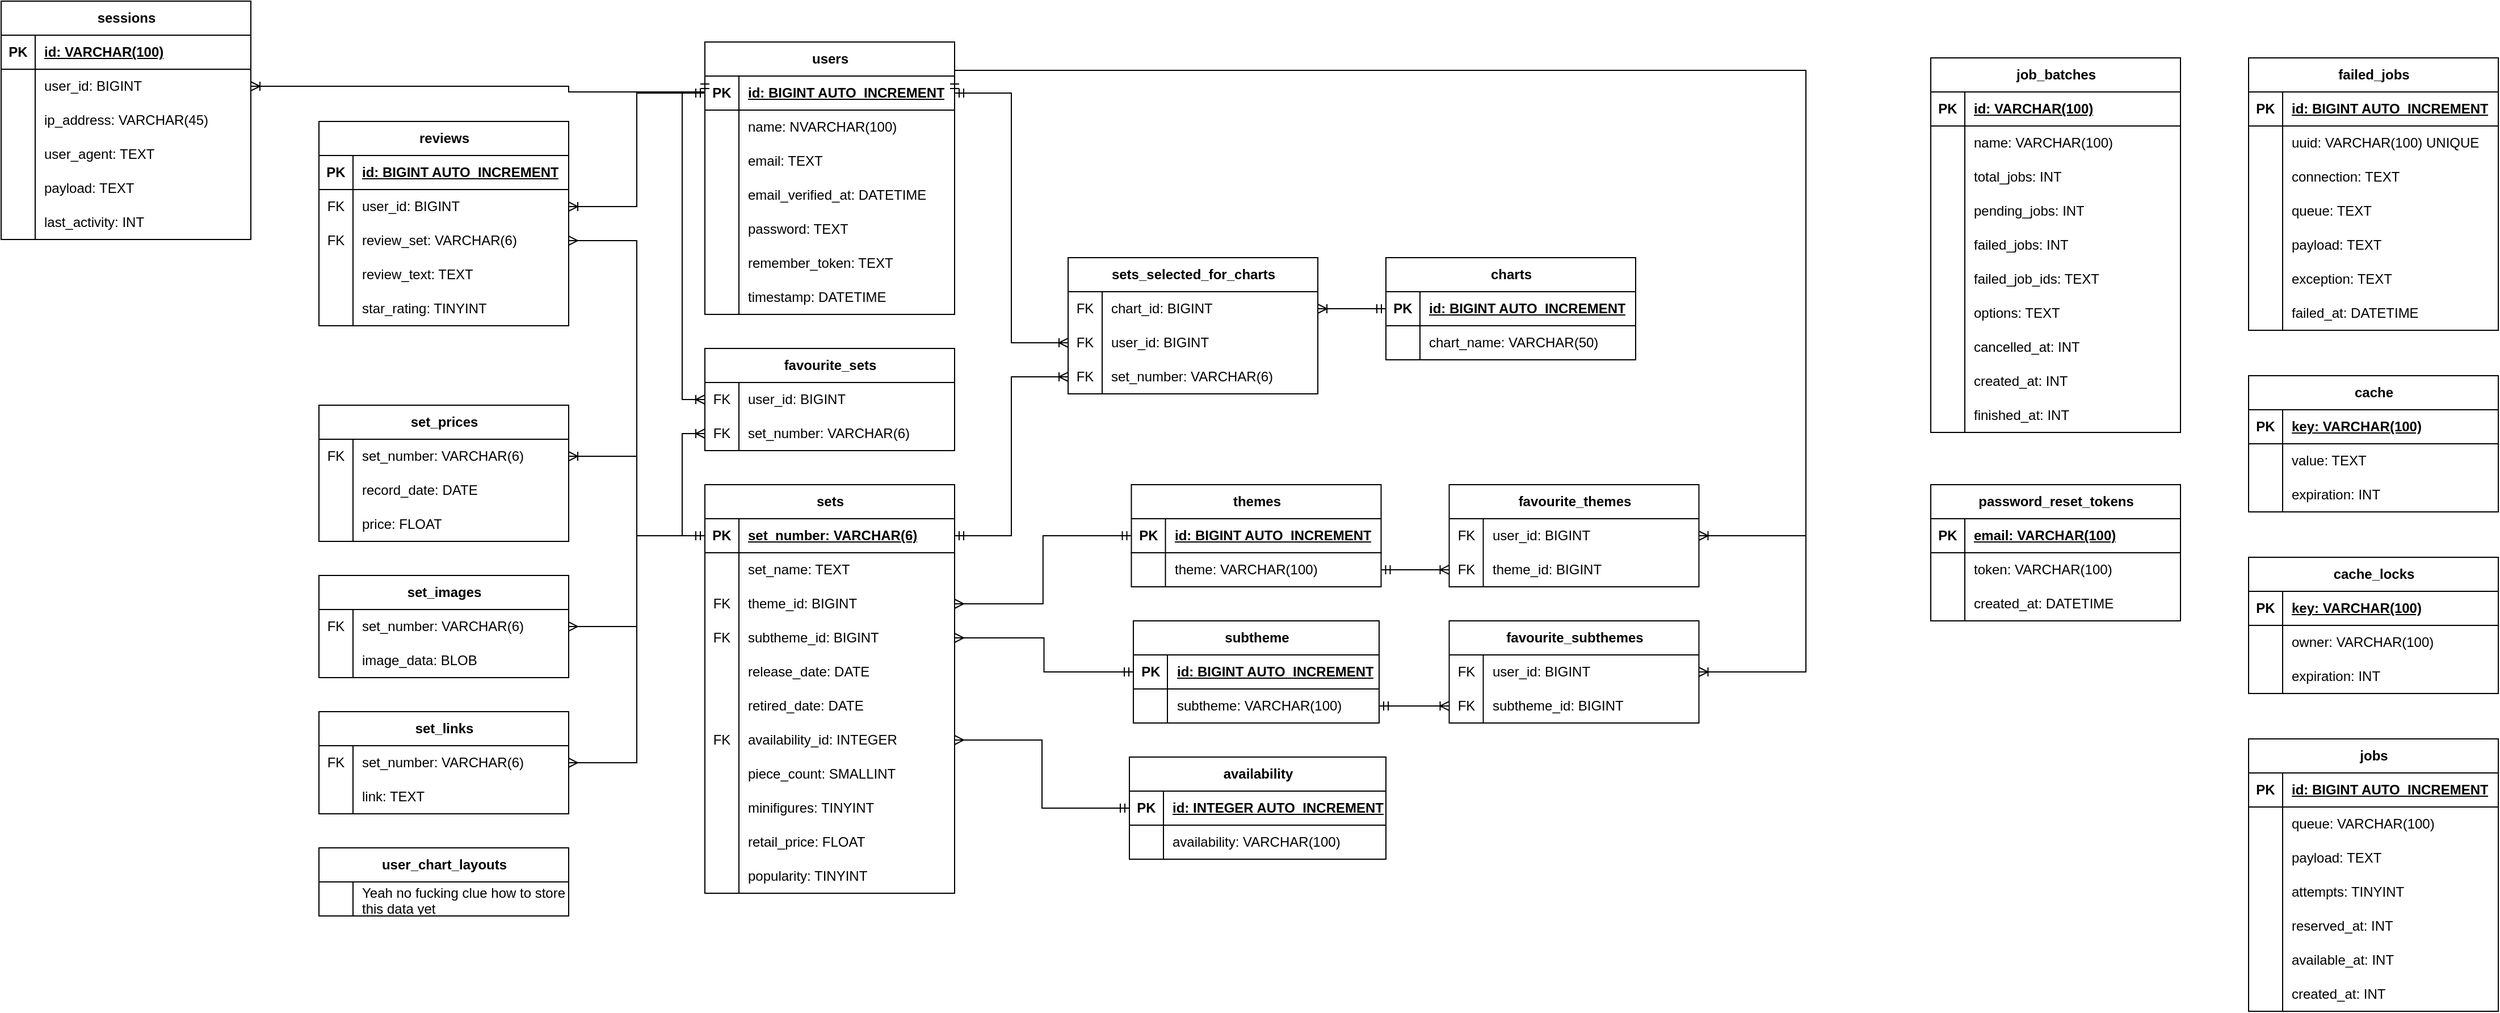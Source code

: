 <mxfile version="24.7.17">
  <diagram name="Page-1" id="Ffea3xwCe3xrlA2TN0wb">
    <mxGraphModel dx="1994" dy="690" grid="1" gridSize="10" guides="1" tooltips="1" connect="1" arrows="1" fold="1" page="1" pageScale="1" pageWidth="827" pageHeight="1169" math="0" shadow="0">
      <root>
        <mxCell id="0" />
        <mxCell id="1" parent="0" />
        <mxCell id="Fp7pEGmpYrjDM3FZJ8Ki-1" value="themes" style="shape=table;startSize=30;container=1;collapsible=1;childLayout=tableLayout;fixedRows=1;rowLines=0;fontStyle=1;align=center;resizeLast=1;html=1;" parent="1" vertex="1">
          <mxGeometry x="415.75" y="456" width="220" height="90" as="geometry" />
        </mxCell>
        <mxCell id="Fp7pEGmpYrjDM3FZJ8Ki-2" value="" style="shape=tableRow;horizontal=0;startSize=0;swimlaneHead=0;swimlaneBody=0;fillColor=none;collapsible=0;dropTarget=0;points=[[0,0.5],[1,0.5]];portConstraint=eastwest;top=0;left=0;right=0;bottom=1;" parent="Fp7pEGmpYrjDM3FZJ8Ki-1" vertex="1">
          <mxGeometry y="30" width="220" height="30" as="geometry" />
        </mxCell>
        <mxCell id="Fp7pEGmpYrjDM3FZJ8Ki-3" value="PK" style="shape=partialRectangle;connectable=0;fillColor=none;top=0;left=0;bottom=0;right=0;fontStyle=1;overflow=hidden;whiteSpace=wrap;html=1;" parent="Fp7pEGmpYrjDM3FZJ8Ki-2" vertex="1">
          <mxGeometry width="30" height="30" as="geometry">
            <mxRectangle width="30" height="30" as="alternateBounds" />
          </mxGeometry>
        </mxCell>
        <mxCell id="Fp7pEGmpYrjDM3FZJ8Ki-4" value="id: BIGINT AUTO_INCREMENT" style="shape=partialRectangle;connectable=0;fillColor=none;top=0;left=0;bottom=0;right=0;align=left;spacingLeft=6;fontStyle=5;overflow=hidden;whiteSpace=wrap;html=1;" parent="Fp7pEGmpYrjDM3FZJ8Ki-2" vertex="1">
          <mxGeometry x="30" width="190" height="30" as="geometry">
            <mxRectangle width="190" height="30" as="alternateBounds" />
          </mxGeometry>
        </mxCell>
        <mxCell id="Fp7pEGmpYrjDM3FZJ8Ki-5" value="" style="shape=tableRow;horizontal=0;startSize=0;swimlaneHead=0;swimlaneBody=0;fillColor=none;collapsible=0;dropTarget=0;points=[[0,0.5],[1,0.5]];portConstraint=eastwest;top=0;left=0;right=0;bottom=0;" parent="Fp7pEGmpYrjDM3FZJ8Ki-1" vertex="1">
          <mxGeometry y="60" width="220" height="30" as="geometry" />
        </mxCell>
        <mxCell id="Fp7pEGmpYrjDM3FZJ8Ki-6" value="" style="shape=partialRectangle;connectable=0;fillColor=none;top=0;left=0;bottom=0;right=0;editable=1;overflow=hidden;whiteSpace=wrap;html=1;" parent="Fp7pEGmpYrjDM3FZJ8Ki-5" vertex="1">
          <mxGeometry width="30" height="30" as="geometry">
            <mxRectangle width="30" height="30" as="alternateBounds" />
          </mxGeometry>
        </mxCell>
        <mxCell id="Fp7pEGmpYrjDM3FZJ8Ki-7" value="theme: VARCHAR(100)" style="shape=partialRectangle;connectable=0;fillColor=none;top=0;left=0;bottom=0;right=0;align=left;spacingLeft=6;overflow=hidden;whiteSpace=wrap;html=1;" parent="Fp7pEGmpYrjDM3FZJ8Ki-5" vertex="1">
          <mxGeometry x="30" width="190" height="30" as="geometry">
            <mxRectangle width="190" height="30" as="alternateBounds" />
          </mxGeometry>
        </mxCell>
        <mxCell id="Fp7pEGmpYrjDM3FZJ8Ki-14" value="subtheme" style="shape=table;startSize=30;container=1;collapsible=1;childLayout=tableLayout;fixedRows=1;rowLines=0;fontStyle=1;align=center;resizeLast=1;html=1;" parent="1" vertex="1">
          <mxGeometry x="417.5" y="576" width="216.5" height="90" as="geometry" />
        </mxCell>
        <mxCell id="Fp7pEGmpYrjDM3FZJ8Ki-15" value="" style="shape=tableRow;horizontal=0;startSize=0;swimlaneHead=0;swimlaneBody=0;fillColor=none;collapsible=0;dropTarget=0;points=[[0,0.5],[1,0.5]];portConstraint=eastwest;top=0;left=0;right=0;bottom=1;" parent="Fp7pEGmpYrjDM3FZJ8Ki-14" vertex="1">
          <mxGeometry y="30" width="216.5" height="30" as="geometry" />
        </mxCell>
        <mxCell id="Fp7pEGmpYrjDM3FZJ8Ki-16" value="PK" style="shape=partialRectangle;connectable=0;fillColor=none;top=0;left=0;bottom=0;right=0;fontStyle=1;overflow=hidden;whiteSpace=wrap;html=1;" parent="Fp7pEGmpYrjDM3FZJ8Ki-15" vertex="1">
          <mxGeometry width="30" height="30" as="geometry">
            <mxRectangle width="30" height="30" as="alternateBounds" />
          </mxGeometry>
        </mxCell>
        <mxCell id="Fp7pEGmpYrjDM3FZJ8Ki-17" value="id: BIGINT AUTO_INCREMENT" style="shape=partialRectangle;connectable=0;fillColor=none;top=0;left=0;bottom=0;right=0;align=left;spacingLeft=6;fontStyle=5;overflow=hidden;whiteSpace=wrap;html=1;" parent="Fp7pEGmpYrjDM3FZJ8Ki-15" vertex="1">
          <mxGeometry x="30" width="186.5" height="30" as="geometry">
            <mxRectangle width="186.5" height="30" as="alternateBounds" />
          </mxGeometry>
        </mxCell>
        <mxCell id="Fp7pEGmpYrjDM3FZJ8Ki-18" value="" style="shape=tableRow;horizontal=0;startSize=0;swimlaneHead=0;swimlaneBody=0;fillColor=none;collapsible=0;dropTarget=0;points=[[0,0.5],[1,0.5]];portConstraint=eastwest;top=0;left=0;right=0;bottom=0;" parent="Fp7pEGmpYrjDM3FZJ8Ki-14" vertex="1">
          <mxGeometry y="60" width="216.5" height="30" as="geometry" />
        </mxCell>
        <mxCell id="Fp7pEGmpYrjDM3FZJ8Ki-19" value="" style="shape=partialRectangle;connectable=0;fillColor=none;top=0;left=0;bottom=0;right=0;editable=1;overflow=hidden;whiteSpace=wrap;html=1;" parent="Fp7pEGmpYrjDM3FZJ8Ki-18" vertex="1">
          <mxGeometry width="30" height="30" as="geometry">
            <mxRectangle width="30" height="30" as="alternateBounds" />
          </mxGeometry>
        </mxCell>
        <mxCell id="Fp7pEGmpYrjDM3FZJ8Ki-20" value="subtheme: VARCHAR(100)" style="shape=partialRectangle;connectable=0;fillColor=none;top=0;left=0;bottom=0;right=0;align=left;spacingLeft=6;overflow=hidden;whiteSpace=wrap;html=1;" parent="Fp7pEGmpYrjDM3FZJ8Ki-18" vertex="1">
          <mxGeometry x="30" width="186.5" height="30" as="geometry">
            <mxRectangle width="186.5" height="30" as="alternateBounds" />
          </mxGeometry>
        </mxCell>
        <mxCell id="Fp7pEGmpYrjDM3FZJ8Ki-21" value="availability" style="shape=table;startSize=30;container=1;collapsible=1;childLayout=tableLayout;fixedRows=1;rowLines=0;fontStyle=1;align=center;resizeLast=1;html=1;" parent="1" vertex="1">
          <mxGeometry x="414" y="696" width="226" height="90" as="geometry" />
        </mxCell>
        <mxCell id="Fp7pEGmpYrjDM3FZJ8Ki-22" value="" style="shape=tableRow;horizontal=0;startSize=0;swimlaneHead=0;swimlaneBody=0;fillColor=none;collapsible=0;dropTarget=0;points=[[0,0.5],[1,0.5]];portConstraint=eastwest;top=0;left=0;right=0;bottom=1;" parent="Fp7pEGmpYrjDM3FZJ8Ki-21" vertex="1">
          <mxGeometry y="30" width="226" height="30" as="geometry" />
        </mxCell>
        <mxCell id="Fp7pEGmpYrjDM3FZJ8Ki-23" value="PK" style="shape=partialRectangle;connectable=0;fillColor=none;top=0;left=0;bottom=0;right=0;fontStyle=1;overflow=hidden;whiteSpace=wrap;html=1;" parent="Fp7pEGmpYrjDM3FZJ8Ki-22" vertex="1">
          <mxGeometry width="30" height="30" as="geometry">
            <mxRectangle width="30" height="30" as="alternateBounds" />
          </mxGeometry>
        </mxCell>
        <mxCell id="Fp7pEGmpYrjDM3FZJ8Ki-24" value="id: INTEGER AUTO_INCREMENT" style="shape=partialRectangle;connectable=0;fillColor=none;top=0;left=0;bottom=0;right=0;align=left;spacingLeft=6;fontStyle=5;overflow=hidden;whiteSpace=wrap;html=1;" parent="Fp7pEGmpYrjDM3FZJ8Ki-22" vertex="1">
          <mxGeometry x="30" width="196" height="30" as="geometry">
            <mxRectangle width="196" height="30" as="alternateBounds" />
          </mxGeometry>
        </mxCell>
        <mxCell id="Fp7pEGmpYrjDM3FZJ8Ki-25" value="" style="shape=tableRow;horizontal=0;startSize=0;swimlaneHead=0;swimlaneBody=0;fillColor=none;collapsible=0;dropTarget=0;points=[[0,0.5],[1,0.5]];portConstraint=eastwest;top=0;left=0;right=0;bottom=0;" parent="Fp7pEGmpYrjDM3FZJ8Ki-21" vertex="1">
          <mxGeometry y="60" width="226" height="30" as="geometry" />
        </mxCell>
        <mxCell id="Fp7pEGmpYrjDM3FZJ8Ki-26" value="" style="shape=partialRectangle;connectable=0;fillColor=none;top=0;left=0;bottom=0;right=0;editable=1;overflow=hidden;whiteSpace=wrap;html=1;" parent="Fp7pEGmpYrjDM3FZJ8Ki-25" vertex="1">
          <mxGeometry width="30" height="30" as="geometry">
            <mxRectangle width="30" height="30" as="alternateBounds" />
          </mxGeometry>
        </mxCell>
        <mxCell id="Fp7pEGmpYrjDM3FZJ8Ki-27" value="availability: VARCHAR(100)" style="shape=partialRectangle;connectable=0;fillColor=none;top=0;left=0;bottom=0;right=0;align=left;spacingLeft=6;overflow=hidden;whiteSpace=wrap;html=1;" parent="Fp7pEGmpYrjDM3FZJ8Ki-25" vertex="1">
          <mxGeometry x="30" width="196" height="30" as="geometry">
            <mxRectangle width="196" height="30" as="alternateBounds" />
          </mxGeometry>
        </mxCell>
        <mxCell id="Fp7pEGmpYrjDM3FZJ8Ki-28" value="sets" style="shape=table;startSize=30;container=1;collapsible=1;childLayout=tableLayout;fixedRows=1;rowLines=0;fontStyle=1;align=center;resizeLast=1;html=1;" parent="1" vertex="1">
          <mxGeometry x="40" y="456" width="220" height="360" as="geometry" />
        </mxCell>
        <mxCell id="Fp7pEGmpYrjDM3FZJ8Ki-29" value="" style="shape=tableRow;horizontal=0;startSize=0;swimlaneHead=0;swimlaneBody=0;fillColor=none;collapsible=0;dropTarget=0;points=[[0,0.5],[1,0.5]];portConstraint=eastwest;top=0;left=0;right=0;bottom=1;" parent="Fp7pEGmpYrjDM3FZJ8Ki-28" vertex="1">
          <mxGeometry y="30" width="220" height="30" as="geometry" />
        </mxCell>
        <mxCell id="Fp7pEGmpYrjDM3FZJ8Ki-30" value="PK" style="shape=partialRectangle;connectable=0;fillColor=none;top=0;left=0;bottom=0;right=0;fontStyle=1;overflow=hidden;whiteSpace=wrap;html=1;" parent="Fp7pEGmpYrjDM3FZJ8Ki-29" vertex="1">
          <mxGeometry width="30" height="30" as="geometry">
            <mxRectangle width="30" height="30" as="alternateBounds" />
          </mxGeometry>
        </mxCell>
        <mxCell id="Fp7pEGmpYrjDM3FZJ8Ki-31" value="set_number: VARCHAR(6)" style="shape=partialRectangle;connectable=0;fillColor=none;top=0;left=0;bottom=0;right=0;align=left;spacingLeft=6;fontStyle=5;overflow=hidden;whiteSpace=wrap;html=1;" parent="Fp7pEGmpYrjDM3FZJ8Ki-29" vertex="1">
          <mxGeometry x="30" width="190" height="30" as="geometry">
            <mxRectangle width="190" height="30" as="alternateBounds" />
          </mxGeometry>
        </mxCell>
        <mxCell id="Fp7pEGmpYrjDM3FZJ8Ki-32" value="" style="shape=tableRow;horizontal=0;startSize=0;swimlaneHead=0;swimlaneBody=0;fillColor=none;collapsible=0;dropTarget=0;points=[[0,0.5],[1,0.5]];portConstraint=eastwest;top=0;left=0;right=0;bottom=0;" parent="Fp7pEGmpYrjDM3FZJ8Ki-28" vertex="1">
          <mxGeometry y="60" width="220" height="30" as="geometry" />
        </mxCell>
        <mxCell id="Fp7pEGmpYrjDM3FZJ8Ki-33" value="" style="shape=partialRectangle;connectable=0;fillColor=none;top=0;left=0;bottom=0;right=0;editable=1;overflow=hidden;whiteSpace=wrap;html=1;" parent="Fp7pEGmpYrjDM3FZJ8Ki-32" vertex="1">
          <mxGeometry width="30" height="30" as="geometry">
            <mxRectangle width="30" height="30" as="alternateBounds" />
          </mxGeometry>
        </mxCell>
        <mxCell id="Fp7pEGmpYrjDM3FZJ8Ki-34" value="set_name: TEXT" style="shape=partialRectangle;connectable=0;fillColor=none;top=0;left=0;bottom=0;right=0;align=left;spacingLeft=6;overflow=hidden;whiteSpace=wrap;html=1;" parent="Fp7pEGmpYrjDM3FZJ8Ki-32" vertex="1">
          <mxGeometry x="30" width="190" height="30" as="geometry">
            <mxRectangle width="190" height="30" as="alternateBounds" />
          </mxGeometry>
        </mxCell>
        <mxCell id="Fp7pEGmpYrjDM3FZJ8Ki-35" value="" style="shape=tableRow;horizontal=0;startSize=0;swimlaneHead=0;swimlaneBody=0;fillColor=none;collapsible=0;dropTarget=0;points=[[0,0.5],[1,0.5]];portConstraint=eastwest;top=0;left=0;right=0;bottom=0;" parent="Fp7pEGmpYrjDM3FZJ8Ki-28" vertex="1">
          <mxGeometry y="90" width="220" height="30" as="geometry" />
        </mxCell>
        <mxCell id="Fp7pEGmpYrjDM3FZJ8Ki-36" value="FK" style="shape=partialRectangle;connectable=0;fillColor=none;top=0;left=0;bottom=0;right=0;editable=1;overflow=hidden;whiteSpace=wrap;html=1;" parent="Fp7pEGmpYrjDM3FZJ8Ki-35" vertex="1">
          <mxGeometry width="30" height="30" as="geometry">
            <mxRectangle width="30" height="30" as="alternateBounds" />
          </mxGeometry>
        </mxCell>
        <mxCell id="Fp7pEGmpYrjDM3FZJ8Ki-37" value="theme_id: BIGINT" style="shape=partialRectangle;connectable=0;fillColor=none;top=0;left=0;bottom=0;right=0;align=left;spacingLeft=6;overflow=hidden;whiteSpace=wrap;html=1;" parent="Fp7pEGmpYrjDM3FZJ8Ki-35" vertex="1">
          <mxGeometry x="30" width="190" height="30" as="geometry">
            <mxRectangle width="190" height="30" as="alternateBounds" />
          </mxGeometry>
        </mxCell>
        <mxCell id="Fp7pEGmpYrjDM3FZJ8Ki-38" value="" style="shape=tableRow;horizontal=0;startSize=0;swimlaneHead=0;swimlaneBody=0;fillColor=none;collapsible=0;dropTarget=0;points=[[0,0.5],[1,0.5]];portConstraint=eastwest;top=0;left=0;right=0;bottom=0;" parent="Fp7pEGmpYrjDM3FZJ8Ki-28" vertex="1">
          <mxGeometry y="120" width="220" height="30" as="geometry" />
        </mxCell>
        <mxCell id="Fp7pEGmpYrjDM3FZJ8Ki-39" value="FK" style="shape=partialRectangle;connectable=0;fillColor=none;top=0;left=0;bottom=0;right=0;editable=1;overflow=hidden;whiteSpace=wrap;html=1;" parent="Fp7pEGmpYrjDM3FZJ8Ki-38" vertex="1">
          <mxGeometry width="30" height="30" as="geometry">
            <mxRectangle width="30" height="30" as="alternateBounds" />
          </mxGeometry>
        </mxCell>
        <mxCell id="Fp7pEGmpYrjDM3FZJ8Ki-40" value="subtheme_id: BIGINT" style="shape=partialRectangle;connectable=0;fillColor=none;top=0;left=0;bottom=0;right=0;align=left;spacingLeft=6;overflow=hidden;whiteSpace=wrap;html=1;" parent="Fp7pEGmpYrjDM3FZJ8Ki-38" vertex="1">
          <mxGeometry x="30" width="190" height="30" as="geometry">
            <mxRectangle width="190" height="30" as="alternateBounds" />
          </mxGeometry>
        </mxCell>
        <mxCell id="Fp7pEGmpYrjDM3FZJ8Ki-41" value="" style="shape=tableRow;horizontal=0;startSize=0;swimlaneHead=0;swimlaneBody=0;fillColor=none;collapsible=0;dropTarget=0;points=[[0,0.5],[1,0.5]];portConstraint=eastwest;top=0;left=0;right=0;bottom=0;" parent="Fp7pEGmpYrjDM3FZJ8Ki-28" vertex="1">
          <mxGeometry y="150" width="220" height="30" as="geometry" />
        </mxCell>
        <mxCell id="Fp7pEGmpYrjDM3FZJ8Ki-42" value="" style="shape=partialRectangle;connectable=0;fillColor=none;top=0;left=0;bottom=0;right=0;editable=1;overflow=hidden;whiteSpace=wrap;html=1;" parent="Fp7pEGmpYrjDM3FZJ8Ki-41" vertex="1">
          <mxGeometry width="30" height="30" as="geometry">
            <mxRectangle width="30" height="30" as="alternateBounds" />
          </mxGeometry>
        </mxCell>
        <mxCell id="Fp7pEGmpYrjDM3FZJ8Ki-43" value="release_date: DATE" style="shape=partialRectangle;connectable=0;fillColor=none;top=0;left=0;bottom=0;right=0;align=left;spacingLeft=6;overflow=hidden;whiteSpace=wrap;html=1;" parent="Fp7pEGmpYrjDM3FZJ8Ki-41" vertex="1">
          <mxGeometry x="30" width="190" height="30" as="geometry">
            <mxRectangle width="190" height="30" as="alternateBounds" />
          </mxGeometry>
        </mxCell>
        <mxCell id="Fp7pEGmpYrjDM3FZJ8Ki-44" value="" style="shape=tableRow;horizontal=0;startSize=0;swimlaneHead=0;swimlaneBody=0;fillColor=none;collapsible=0;dropTarget=0;points=[[0,0.5],[1,0.5]];portConstraint=eastwest;top=0;left=0;right=0;bottom=0;" parent="Fp7pEGmpYrjDM3FZJ8Ki-28" vertex="1">
          <mxGeometry y="180" width="220" height="30" as="geometry" />
        </mxCell>
        <mxCell id="Fp7pEGmpYrjDM3FZJ8Ki-45" value="" style="shape=partialRectangle;connectable=0;fillColor=none;top=0;left=0;bottom=0;right=0;editable=1;overflow=hidden;whiteSpace=wrap;html=1;" parent="Fp7pEGmpYrjDM3FZJ8Ki-44" vertex="1">
          <mxGeometry width="30" height="30" as="geometry">
            <mxRectangle width="30" height="30" as="alternateBounds" />
          </mxGeometry>
        </mxCell>
        <mxCell id="Fp7pEGmpYrjDM3FZJ8Ki-46" value="retired_date: DATE" style="shape=partialRectangle;connectable=0;fillColor=none;top=0;left=0;bottom=0;right=0;align=left;spacingLeft=6;overflow=hidden;whiteSpace=wrap;html=1;" parent="Fp7pEGmpYrjDM3FZJ8Ki-44" vertex="1">
          <mxGeometry x="30" width="190" height="30" as="geometry">
            <mxRectangle width="190" height="30" as="alternateBounds" />
          </mxGeometry>
        </mxCell>
        <mxCell id="Fp7pEGmpYrjDM3FZJ8Ki-47" value="" style="shape=tableRow;horizontal=0;startSize=0;swimlaneHead=0;swimlaneBody=0;fillColor=none;collapsible=0;dropTarget=0;points=[[0,0.5],[1,0.5]];portConstraint=eastwest;top=0;left=0;right=0;bottom=0;" parent="Fp7pEGmpYrjDM3FZJ8Ki-28" vertex="1">
          <mxGeometry y="210" width="220" height="30" as="geometry" />
        </mxCell>
        <mxCell id="Fp7pEGmpYrjDM3FZJ8Ki-48" value="FK" style="shape=partialRectangle;connectable=0;fillColor=none;top=0;left=0;bottom=0;right=0;editable=1;overflow=hidden;whiteSpace=wrap;html=1;" parent="Fp7pEGmpYrjDM3FZJ8Ki-47" vertex="1">
          <mxGeometry width="30" height="30" as="geometry">
            <mxRectangle width="30" height="30" as="alternateBounds" />
          </mxGeometry>
        </mxCell>
        <mxCell id="Fp7pEGmpYrjDM3FZJ8Ki-49" value="availability_id: INTEGER" style="shape=partialRectangle;connectable=0;fillColor=none;top=0;left=0;bottom=0;right=0;align=left;spacingLeft=6;overflow=hidden;whiteSpace=wrap;html=1;" parent="Fp7pEGmpYrjDM3FZJ8Ki-47" vertex="1">
          <mxGeometry x="30" width="190" height="30" as="geometry">
            <mxRectangle width="190" height="30" as="alternateBounds" />
          </mxGeometry>
        </mxCell>
        <mxCell id="Fp7pEGmpYrjDM3FZJ8Ki-50" value="" style="shape=tableRow;horizontal=0;startSize=0;swimlaneHead=0;swimlaneBody=0;fillColor=none;collapsible=0;dropTarget=0;points=[[0,0.5],[1,0.5]];portConstraint=eastwest;top=0;left=0;right=0;bottom=0;" parent="Fp7pEGmpYrjDM3FZJ8Ki-28" vertex="1">
          <mxGeometry y="240" width="220" height="30" as="geometry" />
        </mxCell>
        <mxCell id="Fp7pEGmpYrjDM3FZJ8Ki-51" value="" style="shape=partialRectangle;connectable=0;fillColor=none;top=0;left=0;bottom=0;right=0;editable=1;overflow=hidden;whiteSpace=wrap;html=1;" parent="Fp7pEGmpYrjDM3FZJ8Ki-50" vertex="1">
          <mxGeometry width="30" height="30" as="geometry">
            <mxRectangle width="30" height="30" as="alternateBounds" />
          </mxGeometry>
        </mxCell>
        <mxCell id="Fp7pEGmpYrjDM3FZJ8Ki-52" value="piece_count: SMALLINT" style="shape=partialRectangle;connectable=0;fillColor=none;top=0;left=0;bottom=0;right=0;align=left;spacingLeft=6;overflow=hidden;whiteSpace=wrap;html=1;" parent="Fp7pEGmpYrjDM3FZJ8Ki-50" vertex="1">
          <mxGeometry x="30" width="190" height="30" as="geometry">
            <mxRectangle width="190" height="30" as="alternateBounds" />
          </mxGeometry>
        </mxCell>
        <mxCell id="Fp7pEGmpYrjDM3FZJ8Ki-53" value="" style="shape=tableRow;horizontal=0;startSize=0;swimlaneHead=0;swimlaneBody=0;fillColor=none;collapsible=0;dropTarget=0;points=[[0,0.5],[1,0.5]];portConstraint=eastwest;top=0;left=0;right=0;bottom=0;" parent="Fp7pEGmpYrjDM3FZJ8Ki-28" vertex="1">
          <mxGeometry y="270" width="220" height="30" as="geometry" />
        </mxCell>
        <mxCell id="Fp7pEGmpYrjDM3FZJ8Ki-54" value="" style="shape=partialRectangle;connectable=0;fillColor=none;top=0;left=0;bottom=0;right=0;editable=1;overflow=hidden;whiteSpace=wrap;html=1;" parent="Fp7pEGmpYrjDM3FZJ8Ki-53" vertex="1">
          <mxGeometry width="30" height="30" as="geometry">
            <mxRectangle width="30" height="30" as="alternateBounds" />
          </mxGeometry>
        </mxCell>
        <mxCell id="Fp7pEGmpYrjDM3FZJ8Ki-55" value="minifigures: TINYINT" style="shape=partialRectangle;connectable=0;fillColor=none;top=0;left=0;bottom=0;right=0;align=left;spacingLeft=6;overflow=hidden;whiteSpace=wrap;html=1;" parent="Fp7pEGmpYrjDM3FZJ8Ki-53" vertex="1">
          <mxGeometry x="30" width="190" height="30" as="geometry">
            <mxRectangle width="190" height="30" as="alternateBounds" />
          </mxGeometry>
        </mxCell>
        <mxCell id="Fp7pEGmpYrjDM3FZJ8Ki-56" value="" style="shape=tableRow;horizontal=0;startSize=0;swimlaneHead=0;swimlaneBody=0;fillColor=none;collapsible=0;dropTarget=0;points=[[0,0.5],[1,0.5]];portConstraint=eastwest;top=0;left=0;right=0;bottom=0;" parent="Fp7pEGmpYrjDM3FZJ8Ki-28" vertex="1">
          <mxGeometry y="300" width="220" height="30" as="geometry" />
        </mxCell>
        <mxCell id="Fp7pEGmpYrjDM3FZJ8Ki-57" value="" style="shape=partialRectangle;connectable=0;fillColor=none;top=0;left=0;bottom=0;right=0;editable=1;overflow=hidden;whiteSpace=wrap;html=1;" parent="Fp7pEGmpYrjDM3FZJ8Ki-56" vertex="1">
          <mxGeometry width="30" height="30" as="geometry">
            <mxRectangle width="30" height="30" as="alternateBounds" />
          </mxGeometry>
        </mxCell>
        <mxCell id="Fp7pEGmpYrjDM3FZJ8Ki-58" value="retail_price: FLOAT" style="shape=partialRectangle;connectable=0;fillColor=none;top=0;left=0;bottom=0;right=0;align=left;spacingLeft=6;overflow=hidden;whiteSpace=wrap;html=1;" parent="Fp7pEGmpYrjDM3FZJ8Ki-56" vertex="1">
          <mxGeometry x="30" width="190" height="30" as="geometry">
            <mxRectangle width="190" height="30" as="alternateBounds" />
          </mxGeometry>
        </mxCell>
        <mxCell id="PD2fI7Ni0AfG_Aj3F5OO-50" value="" style="shape=tableRow;horizontal=0;startSize=0;swimlaneHead=0;swimlaneBody=0;fillColor=none;collapsible=0;dropTarget=0;points=[[0,0.5],[1,0.5]];portConstraint=eastwest;top=0;left=0;right=0;bottom=0;" parent="Fp7pEGmpYrjDM3FZJ8Ki-28" vertex="1">
          <mxGeometry y="330" width="220" height="30" as="geometry" />
        </mxCell>
        <mxCell id="PD2fI7Ni0AfG_Aj3F5OO-51" value="" style="shape=partialRectangle;connectable=0;fillColor=none;top=0;left=0;bottom=0;right=0;editable=1;overflow=hidden;whiteSpace=wrap;html=1;" parent="PD2fI7Ni0AfG_Aj3F5OO-50" vertex="1">
          <mxGeometry width="30" height="30" as="geometry">
            <mxRectangle width="30" height="30" as="alternateBounds" />
          </mxGeometry>
        </mxCell>
        <mxCell id="PD2fI7Ni0AfG_Aj3F5OO-52" value="popularity: TINYINT" style="shape=partialRectangle;connectable=0;fillColor=none;top=0;left=0;bottom=0;right=0;align=left;spacingLeft=6;overflow=hidden;whiteSpace=wrap;html=1;" parent="PD2fI7Ni0AfG_Aj3F5OO-50" vertex="1">
          <mxGeometry x="30" width="190" height="30" as="geometry">
            <mxRectangle width="190" height="30" as="alternateBounds" />
          </mxGeometry>
        </mxCell>
        <mxCell id="Fp7pEGmpYrjDM3FZJ8Ki-62" value="users" style="shape=table;startSize=30;container=1;collapsible=1;childLayout=tableLayout;fixedRows=1;rowLines=0;fontStyle=1;align=center;resizeLast=1;html=1;" parent="1" vertex="1">
          <mxGeometry x="40" y="66" width="220" height="240" as="geometry" />
        </mxCell>
        <mxCell id="Fp7pEGmpYrjDM3FZJ8Ki-63" value="" style="shape=tableRow;horizontal=0;startSize=0;swimlaneHead=0;swimlaneBody=0;fillColor=none;collapsible=0;dropTarget=0;points=[[0,0.5],[1,0.5]];portConstraint=eastwest;top=0;left=0;right=0;bottom=1;" parent="Fp7pEGmpYrjDM3FZJ8Ki-62" vertex="1">
          <mxGeometry y="30" width="220" height="30" as="geometry" />
        </mxCell>
        <mxCell id="Fp7pEGmpYrjDM3FZJ8Ki-64" value="PK" style="shape=partialRectangle;connectable=0;fillColor=none;top=0;left=0;bottom=0;right=0;fontStyle=1;overflow=hidden;whiteSpace=wrap;html=1;" parent="Fp7pEGmpYrjDM3FZJ8Ki-63" vertex="1">
          <mxGeometry width="30" height="30" as="geometry">
            <mxRectangle width="30" height="30" as="alternateBounds" />
          </mxGeometry>
        </mxCell>
        <mxCell id="Fp7pEGmpYrjDM3FZJ8Ki-65" value="id: BIGINT AUTO_INCREMENT" style="shape=partialRectangle;connectable=0;fillColor=none;top=0;left=0;bottom=0;right=0;align=left;spacingLeft=6;fontStyle=5;overflow=hidden;whiteSpace=wrap;html=1;" parent="Fp7pEGmpYrjDM3FZJ8Ki-63" vertex="1">
          <mxGeometry x="30" width="190" height="30" as="geometry">
            <mxRectangle width="190" height="30" as="alternateBounds" />
          </mxGeometry>
        </mxCell>
        <mxCell id="Fp7pEGmpYrjDM3FZJ8Ki-66" value="" style="shape=tableRow;horizontal=0;startSize=0;swimlaneHead=0;swimlaneBody=0;fillColor=none;collapsible=0;dropTarget=0;points=[[0,0.5],[1,0.5]];portConstraint=eastwest;top=0;left=0;right=0;bottom=0;" parent="Fp7pEGmpYrjDM3FZJ8Ki-62" vertex="1">
          <mxGeometry y="60" width="220" height="30" as="geometry" />
        </mxCell>
        <mxCell id="Fp7pEGmpYrjDM3FZJ8Ki-67" value="" style="shape=partialRectangle;connectable=0;fillColor=none;top=0;left=0;bottom=0;right=0;editable=1;overflow=hidden;whiteSpace=wrap;html=1;" parent="Fp7pEGmpYrjDM3FZJ8Ki-66" vertex="1">
          <mxGeometry width="30" height="30" as="geometry">
            <mxRectangle width="30" height="30" as="alternateBounds" />
          </mxGeometry>
        </mxCell>
        <mxCell id="Fp7pEGmpYrjDM3FZJ8Ki-68" value="name: NVARCHAR(100)" style="shape=partialRectangle;connectable=0;fillColor=none;top=0;left=0;bottom=0;right=0;align=left;spacingLeft=6;overflow=hidden;whiteSpace=wrap;html=1;" parent="Fp7pEGmpYrjDM3FZJ8Ki-66" vertex="1">
          <mxGeometry x="30" width="190" height="30" as="geometry">
            <mxRectangle width="190" height="30" as="alternateBounds" />
          </mxGeometry>
        </mxCell>
        <mxCell id="Fp7pEGmpYrjDM3FZJ8Ki-69" value="" style="shape=tableRow;horizontal=0;startSize=0;swimlaneHead=0;swimlaneBody=0;fillColor=none;collapsible=0;dropTarget=0;points=[[0,0.5],[1,0.5]];portConstraint=eastwest;top=0;left=0;right=0;bottom=0;" parent="Fp7pEGmpYrjDM3FZJ8Ki-62" vertex="1">
          <mxGeometry y="90" width="220" height="30" as="geometry" />
        </mxCell>
        <mxCell id="Fp7pEGmpYrjDM3FZJ8Ki-70" value="" style="shape=partialRectangle;connectable=0;fillColor=none;top=0;left=0;bottom=0;right=0;editable=1;overflow=hidden;whiteSpace=wrap;html=1;" parent="Fp7pEGmpYrjDM3FZJ8Ki-69" vertex="1">
          <mxGeometry width="30" height="30" as="geometry">
            <mxRectangle width="30" height="30" as="alternateBounds" />
          </mxGeometry>
        </mxCell>
        <mxCell id="Fp7pEGmpYrjDM3FZJ8Ki-71" value="email: TEXT" style="shape=partialRectangle;connectable=0;fillColor=none;top=0;left=0;bottom=0;right=0;align=left;spacingLeft=6;overflow=hidden;whiteSpace=wrap;html=1;" parent="Fp7pEGmpYrjDM3FZJ8Ki-69" vertex="1">
          <mxGeometry x="30" width="190" height="30" as="geometry">
            <mxRectangle width="190" height="30" as="alternateBounds" />
          </mxGeometry>
        </mxCell>
        <mxCell id="vNcUwHc1v8x0-6p9lI7o-1" value="" style="shape=tableRow;horizontal=0;startSize=0;swimlaneHead=0;swimlaneBody=0;fillColor=none;collapsible=0;dropTarget=0;points=[[0,0.5],[1,0.5]];portConstraint=eastwest;top=0;left=0;right=0;bottom=0;" parent="Fp7pEGmpYrjDM3FZJ8Ki-62" vertex="1">
          <mxGeometry y="120" width="220" height="30" as="geometry" />
        </mxCell>
        <mxCell id="vNcUwHc1v8x0-6p9lI7o-2" value="" style="shape=partialRectangle;connectable=0;fillColor=none;top=0;left=0;bottom=0;right=0;editable=1;overflow=hidden;whiteSpace=wrap;html=1;" parent="vNcUwHc1v8x0-6p9lI7o-1" vertex="1">
          <mxGeometry width="30" height="30" as="geometry">
            <mxRectangle width="30" height="30" as="alternateBounds" />
          </mxGeometry>
        </mxCell>
        <mxCell id="vNcUwHc1v8x0-6p9lI7o-3" value="email_verified_at: DATETIME" style="shape=partialRectangle;connectable=0;fillColor=none;top=0;left=0;bottom=0;right=0;align=left;spacingLeft=6;overflow=hidden;whiteSpace=wrap;html=1;" parent="vNcUwHc1v8x0-6p9lI7o-1" vertex="1">
          <mxGeometry x="30" width="190" height="30" as="geometry">
            <mxRectangle width="190" height="30" as="alternateBounds" />
          </mxGeometry>
        </mxCell>
        <mxCell id="Fp7pEGmpYrjDM3FZJ8Ki-72" value="" style="shape=tableRow;horizontal=0;startSize=0;swimlaneHead=0;swimlaneBody=0;fillColor=none;collapsible=0;dropTarget=0;points=[[0,0.5],[1,0.5]];portConstraint=eastwest;top=0;left=0;right=0;bottom=0;" parent="Fp7pEGmpYrjDM3FZJ8Ki-62" vertex="1">
          <mxGeometry y="150" width="220" height="30" as="geometry" />
        </mxCell>
        <mxCell id="Fp7pEGmpYrjDM3FZJ8Ki-73" value="" style="shape=partialRectangle;connectable=0;fillColor=none;top=0;left=0;bottom=0;right=0;editable=1;overflow=hidden;whiteSpace=wrap;html=1;" parent="Fp7pEGmpYrjDM3FZJ8Ki-72" vertex="1">
          <mxGeometry width="30" height="30" as="geometry">
            <mxRectangle width="30" height="30" as="alternateBounds" />
          </mxGeometry>
        </mxCell>
        <mxCell id="Fp7pEGmpYrjDM3FZJ8Ki-74" value="password: TEXT" style="shape=partialRectangle;connectable=0;fillColor=none;top=0;left=0;bottom=0;right=0;align=left;spacingLeft=6;overflow=hidden;whiteSpace=wrap;html=1;" parent="Fp7pEGmpYrjDM3FZJ8Ki-72" vertex="1">
          <mxGeometry x="30" width="190" height="30" as="geometry">
            <mxRectangle width="190" height="30" as="alternateBounds" />
          </mxGeometry>
        </mxCell>
        <mxCell id="vNcUwHc1v8x0-6p9lI7o-4" value="" style="shape=tableRow;horizontal=0;startSize=0;swimlaneHead=0;swimlaneBody=0;fillColor=none;collapsible=0;dropTarget=0;points=[[0,0.5],[1,0.5]];portConstraint=eastwest;top=0;left=0;right=0;bottom=0;" parent="Fp7pEGmpYrjDM3FZJ8Ki-62" vertex="1">
          <mxGeometry y="180" width="220" height="30" as="geometry" />
        </mxCell>
        <mxCell id="vNcUwHc1v8x0-6p9lI7o-5" value="" style="shape=partialRectangle;connectable=0;fillColor=none;top=0;left=0;bottom=0;right=0;editable=1;overflow=hidden;whiteSpace=wrap;html=1;" parent="vNcUwHc1v8x0-6p9lI7o-4" vertex="1">
          <mxGeometry width="30" height="30" as="geometry">
            <mxRectangle width="30" height="30" as="alternateBounds" />
          </mxGeometry>
        </mxCell>
        <mxCell id="vNcUwHc1v8x0-6p9lI7o-6" value="remember_token: TEXT" style="shape=partialRectangle;connectable=0;fillColor=none;top=0;left=0;bottom=0;right=0;align=left;spacingLeft=6;overflow=hidden;whiteSpace=wrap;html=1;" parent="vNcUwHc1v8x0-6p9lI7o-4" vertex="1">
          <mxGeometry x="30" width="190" height="30" as="geometry">
            <mxRectangle width="190" height="30" as="alternateBounds" />
          </mxGeometry>
        </mxCell>
        <mxCell id="vNcUwHc1v8x0-6p9lI7o-7" value="" style="shape=tableRow;horizontal=0;startSize=0;swimlaneHead=0;swimlaneBody=0;fillColor=none;collapsible=0;dropTarget=0;points=[[0,0.5],[1,0.5]];portConstraint=eastwest;top=0;left=0;right=0;bottom=0;" parent="Fp7pEGmpYrjDM3FZJ8Ki-62" vertex="1">
          <mxGeometry y="210" width="220" height="30" as="geometry" />
        </mxCell>
        <mxCell id="vNcUwHc1v8x0-6p9lI7o-8" value="" style="shape=partialRectangle;connectable=0;fillColor=none;top=0;left=0;bottom=0;right=0;editable=1;overflow=hidden;whiteSpace=wrap;html=1;" parent="vNcUwHc1v8x0-6p9lI7o-7" vertex="1">
          <mxGeometry width="30" height="30" as="geometry">
            <mxRectangle width="30" height="30" as="alternateBounds" />
          </mxGeometry>
        </mxCell>
        <mxCell id="vNcUwHc1v8x0-6p9lI7o-9" value="timestamp: DATETIME" style="shape=partialRectangle;connectable=0;fillColor=none;top=0;left=0;bottom=0;right=0;align=left;spacingLeft=6;overflow=hidden;whiteSpace=wrap;html=1;" parent="vNcUwHc1v8x0-6p9lI7o-7" vertex="1">
          <mxGeometry x="30" width="190" height="30" as="geometry">
            <mxRectangle width="190" height="30" as="alternateBounds" />
          </mxGeometry>
        </mxCell>
        <mxCell id="Fp7pEGmpYrjDM3FZJ8Ki-96" value="favourite_sets" style="shape=table;startSize=30;container=1;collapsible=1;childLayout=tableLayout;fixedRows=1;rowLines=0;fontStyle=1;align=center;resizeLast=1;html=1;" parent="1" vertex="1">
          <mxGeometry x="40" y="336" width="220" height="90" as="geometry" />
        </mxCell>
        <mxCell id="Fp7pEGmpYrjDM3FZJ8Ki-100" value="" style="shape=tableRow;horizontal=0;startSize=0;swimlaneHead=0;swimlaneBody=0;fillColor=none;collapsible=0;dropTarget=0;points=[[0,0.5],[1,0.5]];portConstraint=eastwest;top=0;left=0;right=0;bottom=0;" parent="Fp7pEGmpYrjDM3FZJ8Ki-96" vertex="1">
          <mxGeometry y="30" width="220" height="30" as="geometry" />
        </mxCell>
        <mxCell id="Fp7pEGmpYrjDM3FZJ8Ki-101" value="FK" style="shape=partialRectangle;connectable=0;fillColor=none;top=0;left=0;bottom=0;right=0;editable=1;overflow=hidden;whiteSpace=wrap;html=1;" parent="Fp7pEGmpYrjDM3FZJ8Ki-100" vertex="1">
          <mxGeometry width="30" height="30" as="geometry">
            <mxRectangle width="30" height="30" as="alternateBounds" />
          </mxGeometry>
        </mxCell>
        <mxCell id="Fp7pEGmpYrjDM3FZJ8Ki-102" value="user_id: BIGINT" style="shape=partialRectangle;connectable=0;fillColor=none;top=0;left=0;bottom=0;right=0;align=left;spacingLeft=6;overflow=hidden;whiteSpace=wrap;html=1;" parent="Fp7pEGmpYrjDM3FZJ8Ki-100" vertex="1">
          <mxGeometry x="30" width="190" height="30" as="geometry">
            <mxRectangle width="190" height="30" as="alternateBounds" />
          </mxGeometry>
        </mxCell>
        <mxCell id="Fp7pEGmpYrjDM3FZJ8Ki-103" value="" style="shape=tableRow;horizontal=0;startSize=0;swimlaneHead=0;swimlaneBody=0;fillColor=none;collapsible=0;dropTarget=0;points=[[0,0.5],[1,0.5]];portConstraint=eastwest;top=0;left=0;right=0;bottom=0;" parent="Fp7pEGmpYrjDM3FZJ8Ki-96" vertex="1">
          <mxGeometry y="60" width="220" height="30" as="geometry" />
        </mxCell>
        <mxCell id="Fp7pEGmpYrjDM3FZJ8Ki-104" value="FK" style="shape=partialRectangle;connectable=0;fillColor=none;top=0;left=0;bottom=0;right=0;editable=1;overflow=hidden;whiteSpace=wrap;html=1;" parent="Fp7pEGmpYrjDM3FZJ8Ki-103" vertex="1">
          <mxGeometry width="30" height="30" as="geometry">
            <mxRectangle width="30" height="30" as="alternateBounds" />
          </mxGeometry>
        </mxCell>
        <mxCell id="Fp7pEGmpYrjDM3FZJ8Ki-105" value="set_number: VARCHAR(6)" style="shape=partialRectangle;connectable=0;fillColor=none;top=0;left=0;bottom=0;right=0;align=left;spacingLeft=6;overflow=hidden;whiteSpace=wrap;html=1;" parent="Fp7pEGmpYrjDM3FZJ8Ki-103" vertex="1">
          <mxGeometry x="30" width="190" height="30" as="geometry">
            <mxRectangle width="190" height="30" as="alternateBounds" />
          </mxGeometry>
        </mxCell>
        <mxCell id="Fp7pEGmpYrjDM3FZJ8Ki-109" value="favourite_themes" style="shape=table;startSize=30;container=1;collapsible=1;childLayout=tableLayout;fixedRows=1;rowLines=0;fontStyle=1;align=center;resizeLast=1;html=1;" parent="1" vertex="1">
          <mxGeometry x="695.75" y="456" width="220" height="90" as="geometry" />
        </mxCell>
        <mxCell id="Fp7pEGmpYrjDM3FZJ8Ki-110" value="" style="shape=tableRow;horizontal=0;startSize=0;swimlaneHead=0;swimlaneBody=0;fillColor=none;collapsible=0;dropTarget=0;points=[[0,0.5],[1,0.5]];portConstraint=eastwest;top=0;left=0;right=0;bottom=0;" parent="Fp7pEGmpYrjDM3FZJ8Ki-109" vertex="1">
          <mxGeometry y="30" width="220" height="30" as="geometry" />
        </mxCell>
        <mxCell id="Fp7pEGmpYrjDM3FZJ8Ki-111" value="FK" style="shape=partialRectangle;connectable=0;fillColor=none;top=0;left=0;bottom=0;right=0;editable=1;overflow=hidden;whiteSpace=wrap;html=1;" parent="Fp7pEGmpYrjDM3FZJ8Ki-110" vertex="1">
          <mxGeometry width="30" height="30" as="geometry">
            <mxRectangle width="30" height="30" as="alternateBounds" />
          </mxGeometry>
        </mxCell>
        <mxCell id="Fp7pEGmpYrjDM3FZJ8Ki-112" value="user_id: BIGINT" style="shape=partialRectangle;connectable=0;fillColor=none;top=0;left=0;bottom=0;right=0;align=left;spacingLeft=6;overflow=hidden;whiteSpace=wrap;html=1;" parent="Fp7pEGmpYrjDM3FZJ8Ki-110" vertex="1">
          <mxGeometry x="30" width="190" height="30" as="geometry">
            <mxRectangle width="190" height="30" as="alternateBounds" />
          </mxGeometry>
        </mxCell>
        <mxCell id="Fp7pEGmpYrjDM3FZJ8Ki-113" value="" style="shape=tableRow;horizontal=0;startSize=0;swimlaneHead=0;swimlaneBody=0;fillColor=none;collapsible=0;dropTarget=0;points=[[0,0.5],[1,0.5]];portConstraint=eastwest;top=0;left=0;right=0;bottom=0;" parent="Fp7pEGmpYrjDM3FZJ8Ki-109" vertex="1">
          <mxGeometry y="60" width="220" height="30" as="geometry" />
        </mxCell>
        <mxCell id="Fp7pEGmpYrjDM3FZJ8Ki-114" value="FK" style="shape=partialRectangle;connectable=0;fillColor=none;top=0;left=0;bottom=0;right=0;editable=1;overflow=hidden;whiteSpace=wrap;html=1;" parent="Fp7pEGmpYrjDM3FZJ8Ki-113" vertex="1">
          <mxGeometry width="30" height="30" as="geometry">
            <mxRectangle width="30" height="30" as="alternateBounds" />
          </mxGeometry>
        </mxCell>
        <mxCell id="Fp7pEGmpYrjDM3FZJ8Ki-115" value="theme_id: BIGINT" style="shape=partialRectangle;connectable=0;fillColor=none;top=0;left=0;bottom=0;right=0;align=left;spacingLeft=6;overflow=hidden;whiteSpace=wrap;html=1;" parent="Fp7pEGmpYrjDM3FZJ8Ki-113" vertex="1">
          <mxGeometry x="30" width="190" height="30" as="geometry">
            <mxRectangle width="190" height="30" as="alternateBounds" />
          </mxGeometry>
        </mxCell>
        <mxCell id="Fp7pEGmpYrjDM3FZJ8Ki-116" value="favourite_subthemes" style="shape=table;startSize=30;container=1;collapsible=1;childLayout=tableLayout;fixedRows=1;rowLines=0;fontStyle=1;align=center;resizeLast=1;html=1;" parent="1" vertex="1">
          <mxGeometry x="695.75" y="576" width="220" height="90" as="geometry" />
        </mxCell>
        <mxCell id="Fp7pEGmpYrjDM3FZJ8Ki-117" value="" style="shape=tableRow;horizontal=0;startSize=0;swimlaneHead=0;swimlaneBody=0;fillColor=none;collapsible=0;dropTarget=0;points=[[0,0.5],[1,0.5]];portConstraint=eastwest;top=0;left=0;right=0;bottom=0;" parent="Fp7pEGmpYrjDM3FZJ8Ki-116" vertex="1">
          <mxGeometry y="30" width="220" height="30" as="geometry" />
        </mxCell>
        <mxCell id="Fp7pEGmpYrjDM3FZJ8Ki-118" value="FK" style="shape=partialRectangle;connectable=0;fillColor=none;top=0;left=0;bottom=0;right=0;editable=1;overflow=hidden;whiteSpace=wrap;html=1;" parent="Fp7pEGmpYrjDM3FZJ8Ki-117" vertex="1">
          <mxGeometry width="30" height="30" as="geometry">
            <mxRectangle width="30" height="30" as="alternateBounds" />
          </mxGeometry>
        </mxCell>
        <mxCell id="Fp7pEGmpYrjDM3FZJ8Ki-119" value="user_id: BIGINT" style="shape=partialRectangle;connectable=0;fillColor=none;top=0;left=0;bottom=0;right=0;align=left;spacingLeft=6;overflow=hidden;whiteSpace=wrap;html=1;" parent="Fp7pEGmpYrjDM3FZJ8Ki-117" vertex="1">
          <mxGeometry x="30" width="190" height="30" as="geometry">
            <mxRectangle width="190" height="30" as="alternateBounds" />
          </mxGeometry>
        </mxCell>
        <mxCell id="Fp7pEGmpYrjDM3FZJ8Ki-120" value="" style="shape=tableRow;horizontal=0;startSize=0;swimlaneHead=0;swimlaneBody=0;fillColor=none;collapsible=0;dropTarget=0;points=[[0,0.5],[1,0.5]];portConstraint=eastwest;top=0;left=0;right=0;bottom=0;" parent="Fp7pEGmpYrjDM3FZJ8Ki-116" vertex="1">
          <mxGeometry y="60" width="220" height="30" as="geometry" />
        </mxCell>
        <mxCell id="Fp7pEGmpYrjDM3FZJ8Ki-121" value="FK" style="shape=partialRectangle;connectable=0;fillColor=none;top=0;left=0;bottom=0;right=0;editable=1;overflow=hidden;whiteSpace=wrap;html=1;" parent="Fp7pEGmpYrjDM3FZJ8Ki-120" vertex="1">
          <mxGeometry width="30" height="30" as="geometry">
            <mxRectangle width="30" height="30" as="alternateBounds" />
          </mxGeometry>
        </mxCell>
        <mxCell id="Fp7pEGmpYrjDM3FZJ8Ki-122" value="subtheme_id: BIGINT" style="shape=partialRectangle;connectable=0;fillColor=none;top=0;left=0;bottom=0;right=0;align=left;spacingLeft=6;overflow=hidden;whiteSpace=wrap;html=1;" parent="Fp7pEGmpYrjDM3FZJ8Ki-120" vertex="1">
          <mxGeometry x="30" width="190" height="30" as="geometry">
            <mxRectangle width="190" height="30" as="alternateBounds" />
          </mxGeometry>
        </mxCell>
        <mxCell id="Fp7pEGmpYrjDM3FZJ8Ki-123" value="reviews" style="shape=table;startSize=30;container=1;collapsible=1;childLayout=tableLayout;fixedRows=1;rowLines=0;fontStyle=1;align=center;resizeLast=1;html=1;" parent="1" vertex="1">
          <mxGeometry x="-300" y="136" width="220" height="180" as="geometry" />
        </mxCell>
        <mxCell id="Fp7pEGmpYrjDM3FZJ8Ki-124" value="" style="shape=tableRow;horizontal=0;startSize=0;swimlaneHead=0;swimlaneBody=0;fillColor=none;collapsible=0;dropTarget=0;points=[[0,0.5],[1,0.5]];portConstraint=eastwest;top=0;left=0;right=0;bottom=1;" parent="Fp7pEGmpYrjDM3FZJ8Ki-123" vertex="1">
          <mxGeometry y="30" width="220" height="30" as="geometry" />
        </mxCell>
        <mxCell id="Fp7pEGmpYrjDM3FZJ8Ki-125" value="PK" style="shape=partialRectangle;connectable=0;fillColor=none;top=0;left=0;bottom=0;right=0;fontStyle=1;overflow=hidden;whiteSpace=wrap;html=1;" parent="Fp7pEGmpYrjDM3FZJ8Ki-124" vertex="1">
          <mxGeometry width="30" height="30" as="geometry">
            <mxRectangle width="30" height="30" as="alternateBounds" />
          </mxGeometry>
        </mxCell>
        <mxCell id="Fp7pEGmpYrjDM3FZJ8Ki-126" value="id: BIGINT AUTO_INCREMENT" style="shape=partialRectangle;connectable=0;fillColor=none;top=0;left=0;bottom=0;right=0;align=left;spacingLeft=6;fontStyle=5;overflow=hidden;whiteSpace=wrap;html=1;" parent="Fp7pEGmpYrjDM3FZJ8Ki-124" vertex="1">
          <mxGeometry x="30" width="190" height="30" as="geometry">
            <mxRectangle width="190" height="30" as="alternateBounds" />
          </mxGeometry>
        </mxCell>
        <mxCell id="Fp7pEGmpYrjDM3FZJ8Ki-127" value="" style="shape=tableRow;horizontal=0;startSize=0;swimlaneHead=0;swimlaneBody=0;fillColor=none;collapsible=0;dropTarget=0;points=[[0,0.5],[1,0.5]];portConstraint=eastwest;top=0;left=0;right=0;bottom=0;" parent="Fp7pEGmpYrjDM3FZJ8Ki-123" vertex="1">
          <mxGeometry y="60" width="220" height="30" as="geometry" />
        </mxCell>
        <mxCell id="Fp7pEGmpYrjDM3FZJ8Ki-128" value="FK" style="shape=partialRectangle;connectable=0;fillColor=none;top=0;left=0;bottom=0;right=0;editable=1;overflow=hidden;whiteSpace=wrap;html=1;" parent="Fp7pEGmpYrjDM3FZJ8Ki-127" vertex="1">
          <mxGeometry width="30" height="30" as="geometry">
            <mxRectangle width="30" height="30" as="alternateBounds" />
          </mxGeometry>
        </mxCell>
        <mxCell id="Fp7pEGmpYrjDM3FZJ8Ki-129" value="user_id: BIGINT" style="shape=partialRectangle;connectable=0;fillColor=none;top=0;left=0;bottom=0;right=0;align=left;spacingLeft=6;overflow=hidden;whiteSpace=wrap;html=1;" parent="Fp7pEGmpYrjDM3FZJ8Ki-127" vertex="1">
          <mxGeometry x="30" width="190" height="30" as="geometry">
            <mxRectangle width="190" height="30" as="alternateBounds" />
          </mxGeometry>
        </mxCell>
        <mxCell id="Fp7pEGmpYrjDM3FZJ8Ki-136" value="" style="shape=tableRow;horizontal=0;startSize=0;swimlaneHead=0;swimlaneBody=0;fillColor=none;collapsible=0;dropTarget=0;points=[[0,0.5],[1,0.5]];portConstraint=eastwest;top=0;left=0;right=0;bottom=0;" parent="Fp7pEGmpYrjDM3FZJ8Ki-123" vertex="1">
          <mxGeometry y="90" width="220" height="30" as="geometry" />
        </mxCell>
        <mxCell id="Fp7pEGmpYrjDM3FZJ8Ki-137" value="FK" style="shape=partialRectangle;connectable=0;fillColor=none;top=0;left=0;bottom=0;right=0;editable=1;overflow=hidden;whiteSpace=wrap;html=1;" parent="Fp7pEGmpYrjDM3FZJ8Ki-136" vertex="1">
          <mxGeometry width="30" height="30" as="geometry">
            <mxRectangle width="30" height="30" as="alternateBounds" />
          </mxGeometry>
        </mxCell>
        <mxCell id="Fp7pEGmpYrjDM3FZJ8Ki-138" value="review_set: VARCHAR(6)" style="shape=partialRectangle;connectable=0;fillColor=none;top=0;left=0;bottom=0;right=0;align=left;spacingLeft=6;overflow=hidden;whiteSpace=wrap;html=1;" parent="Fp7pEGmpYrjDM3FZJ8Ki-136" vertex="1">
          <mxGeometry x="30" width="190" height="30" as="geometry">
            <mxRectangle width="190" height="30" as="alternateBounds" />
          </mxGeometry>
        </mxCell>
        <mxCell id="Fp7pEGmpYrjDM3FZJ8Ki-130" value="" style="shape=tableRow;horizontal=0;startSize=0;swimlaneHead=0;swimlaneBody=0;fillColor=none;collapsible=0;dropTarget=0;points=[[0,0.5],[1,0.5]];portConstraint=eastwest;top=0;left=0;right=0;bottom=0;" parent="Fp7pEGmpYrjDM3FZJ8Ki-123" vertex="1">
          <mxGeometry y="120" width="220" height="30" as="geometry" />
        </mxCell>
        <mxCell id="Fp7pEGmpYrjDM3FZJ8Ki-131" value="" style="shape=partialRectangle;connectable=0;fillColor=none;top=0;left=0;bottom=0;right=0;editable=1;overflow=hidden;whiteSpace=wrap;html=1;" parent="Fp7pEGmpYrjDM3FZJ8Ki-130" vertex="1">
          <mxGeometry width="30" height="30" as="geometry">
            <mxRectangle width="30" height="30" as="alternateBounds" />
          </mxGeometry>
        </mxCell>
        <mxCell id="Fp7pEGmpYrjDM3FZJ8Ki-132" value="review_text: TEXT" style="shape=partialRectangle;connectable=0;fillColor=none;top=0;left=0;bottom=0;right=0;align=left;spacingLeft=6;overflow=hidden;whiteSpace=wrap;html=1;" parent="Fp7pEGmpYrjDM3FZJ8Ki-130" vertex="1">
          <mxGeometry x="30" width="190" height="30" as="geometry">
            <mxRectangle width="190" height="30" as="alternateBounds" />
          </mxGeometry>
        </mxCell>
        <mxCell id="Fp7pEGmpYrjDM3FZJ8Ki-133" value="" style="shape=tableRow;horizontal=0;startSize=0;swimlaneHead=0;swimlaneBody=0;fillColor=none;collapsible=0;dropTarget=0;points=[[0,0.5],[1,0.5]];portConstraint=eastwest;top=0;left=0;right=0;bottom=0;" parent="Fp7pEGmpYrjDM3FZJ8Ki-123" vertex="1">
          <mxGeometry y="150" width="220" height="30" as="geometry" />
        </mxCell>
        <mxCell id="Fp7pEGmpYrjDM3FZJ8Ki-134" value="" style="shape=partialRectangle;connectable=0;fillColor=none;top=0;left=0;bottom=0;right=0;editable=1;overflow=hidden;whiteSpace=wrap;html=1;" parent="Fp7pEGmpYrjDM3FZJ8Ki-133" vertex="1">
          <mxGeometry width="30" height="30" as="geometry">
            <mxRectangle width="30" height="30" as="alternateBounds" />
          </mxGeometry>
        </mxCell>
        <mxCell id="Fp7pEGmpYrjDM3FZJ8Ki-135" value="star_rating: TINYINT" style="shape=partialRectangle;connectable=0;fillColor=none;top=0;left=0;bottom=0;right=0;align=left;spacingLeft=6;overflow=hidden;whiteSpace=wrap;html=1;" parent="Fp7pEGmpYrjDM3FZJ8Ki-133" vertex="1">
          <mxGeometry x="30" width="190" height="30" as="geometry">
            <mxRectangle width="190" height="30" as="alternateBounds" />
          </mxGeometry>
        </mxCell>
        <mxCell id="Fp7pEGmpYrjDM3FZJ8Ki-139" value="set_prices" style="shape=table;startSize=30;container=1;collapsible=1;childLayout=tableLayout;fixedRows=1;rowLines=0;fontStyle=1;align=center;resizeLast=1;html=1;" parent="1" vertex="1">
          <mxGeometry x="-300" y="386" width="220" height="120" as="geometry" />
        </mxCell>
        <mxCell id="Fp7pEGmpYrjDM3FZJ8Ki-143" value="" style="shape=tableRow;horizontal=0;startSize=0;swimlaneHead=0;swimlaneBody=0;fillColor=none;collapsible=0;dropTarget=0;points=[[0,0.5],[1,0.5]];portConstraint=eastwest;top=0;left=0;right=0;bottom=0;" parent="Fp7pEGmpYrjDM3FZJ8Ki-139" vertex="1">
          <mxGeometry y="30" width="220" height="30" as="geometry" />
        </mxCell>
        <mxCell id="Fp7pEGmpYrjDM3FZJ8Ki-144" value="FK" style="shape=partialRectangle;connectable=0;fillColor=none;top=0;left=0;bottom=0;right=0;editable=1;overflow=hidden;whiteSpace=wrap;html=1;" parent="Fp7pEGmpYrjDM3FZJ8Ki-143" vertex="1">
          <mxGeometry width="30" height="30" as="geometry">
            <mxRectangle width="30" height="30" as="alternateBounds" />
          </mxGeometry>
        </mxCell>
        <mxCell id="Fp7pEGmpYrjDM3FZJ8Ki-145" value="set_number: VARCHAR(6)" style="shape=partialRectangle;connectable=0;fillColor=none;top=0;left=0;bottom=0;right=0;align=left;spacingLeft=6;overflow=hidden;whiteSpace=wrap;html=1;" parent="Fp7pEGmpYrjDM3FZJ8Ki-143" vertex="1">
          <mxGeometry x="30" width="190" height="30" as="geometry">
            <mxRectangle width="190" height="30" as="alternateBounds" />
          </mxGeometry>
        </mxCell>
        <mxCell id="Fp7pEGmpYrjDM3FZJ8Ki-149" value="" style="shape=tableRow;horizontal=0;startSize=0;swimlaneHead=0;swimlaneBody=0;fillColor=none;collapsible=0;dropTarget=0;points=[[0,0.5],[1,0.5]];portConstraint=eastwest;top=0;left=0;right=0;bottom=0;" parent="Fp7pEGmpYrjDM3FZJ8Ki-139" vertex="1">
          <mxGeometry y="60" width="220" height="30" as="geometry" />
        </mxCell>
        <mxCell id="Fp7pEGmpYrjDM3FZJ8Ki-150" value="" style="shape=partialRectangle;connectable=0;fillColor=none;top=0;left=0;bottom=0;right=0;editable=1;overflow=hidden;whiteSpace=wrap;html=1;" parent="Fp7pEGmpYrjDM3FZJ8Ki-149" vertex="1">
          <mxGeometry width="30" height="30" as="geometry">
            <mxRectangle width="30" height="30" as="alternateBounds" />
          </mxGeometry>
        </mxCell>
        <mxCell id="Fp7pEGmpYrjDM3FZJ8Ki-151" value="record_date: DATE" style="shape=partialRectangle;connectable=0;fillColor=none;top=0;left=0;bottom=0;right=0;align=left;spacingLeft=6;overflow=hidden;whiteSpace=wrap;html=1;" parent="Fp7pEGmpYrjDM3FZJ8Ki-149" vertex="1">
          <mxGeometry x="30" width="190" height="30" as="geometry">
            <mxRectangle width="190" height="30" as="alternateBounds" />
          </mxGeometry>
        </mxCell>
        <mxCell id="Fp7pEGmpYrjDM3FZJ8Ki-152" value="" style="shape=tableRow;horizontal=0;startSize=0;swimlaneHead=0;swimlaneBody=0;fillColor=none;collapsible=0;dropTarget=0;points=[[0,0.5],[1,0.5]];portConstraint=eastwest;top=0;left=0;right=0;bottom=0;" parent="Fp7pEGmpYrjDM3FZJ8Ki-139" vertex="1">
          <mxGeometry y="90" width="220" height="30" as="geometry" />
        </mxCell>
        <mxCell id="Fp7pEGmpYrjDM3FZJ8Ki-153" value="" style="shape=partialRectangle;connectable=0;fillColor=none;top=0;left=0;bottom=0;right=0;editable=1;overflow=hidden;whiteSpace=wrap;html=1;" parent="Fp7pEGmpYrjDM3FZJ8Ki-152" vertex="1">
          <mxGeometry width="30" height="30" as="geometry">
            <mxRectangle width="30" height="30" as="alternateBounds" />
          </mxGeometry>
        </mxCell>
        <mxCell id="Fp7pEGmpYrjDM3FZJ8Ki-154" value="price: FLOAT" style="shape=partialRectangle;connectable=0;fillColor=none;top=0;left=0;bottom=0;right=0;align=left;spacingLeft=6;overflow=hidden;whiteSpace=wrap;html=1;" parent="Fp7pEGmpYrjDM3FZJ8Ki-152" vertex="1">
          <mxGeometry x="30" width="190" height="30" as="geometry">
            <mxRectangle width="190" height="30" as="alternateBounds" />
          </mxGeometry>
        </mxCell>
        <mxCell id="PD2fI7Ni0AfG_Aj3F5OO-2" style="edgeStyle=orthogonalEdgeStyle;rounded=0;orthogonalLoop=1;jettySize=auto;html=1;entryX=0;entryY=0.5;entryDx=0;entryDy=0;startArrow=ERmandOne;startFill=0;endArrow=ERoneToMany;endFill=0;" parent="1" source="Fp7pEGmpYrjDM3FZJ8Ki-63" target="Fp7pEGmpYrjDM3FZJ8Ki-100" edge="1">
          <mxGeometry relative="1" as="geometry" />
        </mxCell>
        <mxCell id="PD2fI7Ni0AfG_Aj3F5OO-3" style="edgeStyle=orthogonalEdgeStyle;rounded=0;orthogonalLoop=1;jettySize=auto;html=1;entryX=0;entryY=0.5;entryDx=0;entryDy=0;startArrow=ERmandOne;startFill=0;endArrow=ERoneToMany;endFill=0;" parent="1" source="Fp7pEGmpYrjDM3FZJ8Ki-29" target="Fp7pEGmpYrjDM3FZJ8Ki-103" edge="1">
          <mxGeometry relative="1" as="geometry" />
        </mxCell>
        <mxCell id="PD2fI7Ni0AfG_Aj3F5OO-4" style="edgeStyle=orthogonalEdgeStyle;rounded=0;orthogonalLoop=1;jettySize=auto;html=1;entryX=0;entryY=0.5;entryDx=0;entryDy=0;endArrow=ERmandOne;endFill=0;startArrow=ERmany;startFill=0;" parent="1" source="Fp7pEGmpYrjDM3FZJ8Ki-35" target="Fp7pEGmpYrjDM3FZJ8Ki-2" edge="1">
          <mxGeometry relative="1" as="geometry" />
        </mxCell>
        <mxCell id="PD2fI7Ni0AfG_Aj3F5OO-5" style="edgeStyle=orthogonalEdgeStyle;rounded=0;orthogonalLoop=1;jettySize=auto;html=1;entryX=0;entryY=0.5;entryDx=0;entryDy=0;startArrow=ERmany;startFill=0;endArrow=ERmandOne;endFill=0;" parent="1" source="Fp7pEGmpYrjDM3FZJ8Ki-38" target="Fp7pEGmpYrjDM3FZJ8Ki-15" edge="1">
          <mxGeometry relative="1" as="geometry" />
        </mxCell>
        <mxCell id="PD2fI7Ni0AfG_Aj3F5OO-6" style="edgeStyle=orthogonalEdgeStyle;rounded=0;orthogonalLoop=1;jettySize=auto;html=1;entryX=0;entryY=0.5;entryDx=0;entryDy=0;startArrow=ERmany;startFill=0;endArrow=ERmandOne;endFill=0;" parent="1" source="Fp7pEGmpYrjDM3FZJ8Ki-47" target="Fp7pEGmpYrjDM3FZJ8Ki-22" edge="1">
          <mxGeometry relative="1" as="geometry" />
        </mxCell>
        <mxCell id="PD2fI7Ni0AfG_Aj3F5OO-7" style="edgeStyle=orthogonalEdgeStyle;rounded=0;orthogonalLoop=1;jettySize=auto;html=1;entryX=1;entryY=0.5;entryDx=0;entryDy=0;endArrow=ERmandOne;endFill=0;startArrow=ERoneToMany;startFill=0;" parent="1" source="Fp7pEGmpYrjDM3FZJ8Ki-113" target="Fp7pEGmpYrjDM3FZJ8Ki-5" edge="1">
          <mxGeometry relative="1" as="geometry" />
        </mxCell>
        <mxCell id="PD2fI7Ni0AfG_Aj3F5OO-8" style="edgeStyle=orthogonalEdgeStyle;rounded=0;orthogonalLoop=1;jettySize=auto;html=1;entryX=1;entryY=0.5;entryDx=0;entryDy=0;startArrow=ERoneToMany;startFill=0;endArrow=ERmandOne;endFill=0;" parent="1" source="Fp7pEGmpYrjDM3FZJ8Ki-120" target="Fp7pEGmpYrjDM3FZJ8Ki-18" edge="1">
          <mxGeometry relative="1" as="geometry" />
        </mxCell>
        <mxCell id="PD2fI7Ni0AfG_Aj3F5OO-9" style="edgeStyle=orthogonalEdgeStyle;rounded=0;orthogonalLoop=1;jettySize=auto;html=1;entryX=0;entryY=0.5;entryDx=0;entryDy=0;endArrow=ERmandOne;endFill=0;startArrow=ERoneToMany;startFill=0;" parent="1" source="Fp7pEGmpYrjDM3FZJ8Ki-127" target="Fp7pEGmpYrjDM3FZJ8Ki-63" edge="1">
          <mxGeometry relative="1" as="geometry" />
        </mxCell>
        <mxCell id="PD2fI7Ni0AfG_Aj3F5OO-12" style="edgeStyle=orthogonalEdgeStyle;rounded=0;orthogonalLoop=1;jettySize=auto;html=1;entryX=0;entryY=0.5;entryDx=0;entryDy=0;endArrow=ERmandOne;endFill=0;startArrow=ERoneToMany;startFill=0;" parent="1" source="Fp7pEGmpYrjDM3FZJ8Ki-143" target="Fp7pEGmpYrjDM3FZJ8Ki-29" edge="1">
          <mxGeometry relative="1" as="geometry" />
        </mxCell>
        <mxCell id="PD2fI7Ni0AfG_Aj3F5OO-13" value="sets_selected_for_charts" style="shape=table;startSize=30;container=1;collapsible=1;childLayout=tableLayout;fixedRows=1;rowLines=0;fontStyle=1;align=center;resizeLast=1;html=1;" parent="1" vertex="1">
          <mxGeometry x="360" y="256" width="220" height="120" as="geometry" />
        </mxCell>
        <mxCell id="PD2fI7Ni0AfG_Aj3F5OO-14" value="" style="shape=tableRow;horizontal=0;startSize=0;swimlaneHead=0;swimlaneBody=0;fillColor=none;collapsible=0;dropTarget=0;points=[[0,0.5],[1,0.5]];portConstraint=eastwest;top=0;left=0;right=0;bottom=0;" parent="PD2fI7Ni0AfG_Aj3F5OO-13" vertex="1">
          <mxGeometry y="30" width="220" height="30" as="geometry" />
        </mxCell>
        <mxCell id="PD2fI7Ni0AfG_Aj3F5OO-15" value="FK" style="shape=partialRectangle;connectable=0;fillColor=none;top=0;left=0;bottom=0;right=0;editable=1;overflow=hidden;whiteSpace=wrap;html=1;" parent="PD2fI7Ni0AfG_Aj3F5OO-14" vertex="1">
          <mxGeometry width="30" height="30" as="geometry">
            <mxRectangle width="30" height="30" as="alternateBounds" />
          </mxGeometry>
        </mxCell>
        <mxCell id="PD2fI7Ni0AfG_Aj3F5OO-16" value="chart_id: BIGINT" style="shape=partialRectangle;connectable=0;fillColor=none;top=0;left=0;bottom=0;right=0;align=left;spacingLeft=6;overflow=hidden;whiteSpace=wrap;html=1;" parent="PD2fI7Ni0AfG_Aj3F5OO-14" vertex="1">
          <mxGeometry x="30" width="190" height="30" as="geometry">
            <mxRectangle width="190" height="30" as="alternateBounds" />
          </mxGeometry>
        </mxCell>
        <mxCell id="PD2fI7Ni0AfG_Aj3F5OO-20" value="" style="shape=tableRow;horizontal=0;startSize=0;swimlaneHead=0;swimlaneBody=0;fillColor=none;collapsible=0;dropTarget=0;points=[[0,0.5],[1,0.5]];portConstraint=eastwest;top=0;left=0;right=0;bottom=0;" parent="PD2fI7Ni0AfG_Aj3F5OO-13" vertex="1">
          <mxGeometry y="60" width="220" height="30" as="geometry" />
        </mxCell>
        <mxCell id="PD2fI7Ni0AfG_Aj3F5OO-21" value="FK" style="shape=partialRectangle;connectable=0;fillColor=none;top=0;left=0;bottom=0;right=0;editable=1;overflow=hidden;whiteSpace=wrap;html=1;" parent="PD2fI7Ni0AfG_Aj3F5OO-20" vertex="1">
          <mxGeometry width="30" height="30" as="geometry">
            <mxRectangle width="30" height="30" as="alternateBounds" />
          </mxGeometry>
        </mxCell>
        <mxCell id="PD2fI7Ni0AfG_Aj3F5OO-22" value="user_id: BIGINT" style="shape=partialRectangle;connectable=0;fillColor=none;top=0;left=0;bottom=0;right=0;align=left;spacingLeft=6;overflow=hidden;whiteSpace=wrap;html=1;" parent="PD2fI7Ni0AfG_Aj3F5OO-20" vertex="1">
          <mxGeometry x="30" width="190" height="30" as="geometry">
            <mxRectangle width="190" height="30" as="alternateBounds" />
          </mxGeometry>
        </mxCell>
        <mxCell id="PD2fI7Ni0AfG_Aj3F5OO-17" value="" style="shape=tableRow;horizontal=0;startSize=0;swimlaneHead=0;swimlaneBody=0;fillColor=none;collapsible=0;dropTarget=0;points=[[0,0.5],[1,0.5]];portConstraint=eastwest;top=0;left=0;right=0;bottom=0;" parent="PD2fI7Ni0AfG_Aj3F5OO-13" vertex="1">
          <mxGeometry y="90" width="220" height="30" as="geometry" />
        </mxCell>
        <mxCell id="PD2fI7Ni0AfG_Aj3F5OO-18" value="FK" style="shape=partialRectangle;connectable=0;fillColor=none;top=0;left=0;bottom=0;right=0;editable=1;overflow=hidden;whiteSpace=wrap;html=1;" parent="PD2fI7Ni0AfG_Aj3F5OO-17" vertex="1">
          <mxGeometry width="30" height="30" as="geometry">
            <mxRectangle width="30" height="30" as="alternateBounds" />
          </mxGeometry>
        </mxCell>
        <mxCell id="PD2fI7Ni0AfG_Aj3F5OO-19" value="set_number: VARCHAR(6)" style="shape=partialRectangle;connectable=0;fillColor=none;top=0;left=0;bottom=0;right=0;align=left;spacingLeft=6;overflow=hidden;whiteSpace=wrap;html=1;" parent="PD2fI7Ni0AfG_Aj3F5OO-17" vertex="1">
          <mxGeometry x="30" width="190" height="30" as="geometry">
            <mxRectangle width="190" height="30" as="alternateBounds" />
          </mxGeometry>
        </mxCell>
        <mxCell id="PD2fI7Ni0AfG_Aj3F5OO-33" value="charts" style="shape=table;startSize=30;container=1;collapsible=1;childLayout=tableLayout;fixedRows=1;rowLines=0;fontStyle=1;align=center;resizeLast=1;html=1;" parent="1" vertex="1">
          <mxGeometry x="640" y="256" width="220" height="90" as="geometry" />
        </mxCell>
        <mxCell id="PD2fI7Ni0AfG_Aj3F5OO-34" value="" style="shape=tableRow;horizontal=0;startSize=0;swimlaneHead=0;swimlaneBody=0;fillColor=none;collapsible=0;dropTarget=0;points=[[0,0.5],[1,0.5]];portConstraint=eastwest;top=0;left=0;right=0;bottom=1;" parent="PD2fI7Ni0AfG_Aj3F5OO-33" vertex="1">
          <mxGeometry y="30" width="220" height="30" as="geometry" />
        </mxCell>
        <mxCell id="PD2fI7Ni0AfG_Aj3F5OO-35" value="PK" style="shape=partialRectangle;connectable=0;fillColor=none;top=0;left=0;bottom=0;right=0;fontStyle=1;overflow=hidden;whiteSpace=wrap;html=1;" parent="PD2fI7Ni0AfG_Aj3F5OO-34" vertex="1">
          <mxGeometry width="30" height="30" as="geometry">
            <mxRectangle width="30" height="30" as="alternateBounds" />
          </mxGeometry>
        </mxCell>
        <mxCell id="PD2fI7Ni0AfG_Aj3F5OO-36" value="id: BIGINT AUTO_INCREMENT" style="shape=partialRectangle;connectable=0;fillColor=none;top=0;left=0;bottom=0;right=0;align=left;spacingLeft=6;fontStyle=5;overflow=hidden;whiteSpace=wrap;html=1;" parent="PD2fI7Ni0AfG_Aj3F5OO-34" vertex="1">
          <mxGeometry x="30" width="190" height="30" as="geometry">
            <mxRectangle width="190" height="30" as="alternateBounds" />
          </mxGeometry>
        </mxCell>
        <mxCell id="PD2fI7Ni0AfG_Aj3F5OO-37" value="" style="shape=tableRow;horizontal=0;startSize=0;swimlaneHead=0;swimlaneBody=0;fillColor=none;collapsible=0;dropTarget=0;points=[[0,0.5],[1,0.5]];portConstraint=eastwest;top=0;left=0;right=0;bottom=0;" parent="PD2fI7Ni0AfG_Aj3F5OO-33" vertex="1">
          <mxGeometry y="60" width="220" height="30" as="geometry" />
        </mxCell>
        <mxCell id="PD2fI7Ni0AfG_Aj3F5OO-38" value="" style="shape=partialRectangle;connectable=0;fillColor=none;top=0;left=0;bottom=0;right=0;editable=1;overflow=hidden;whiteSpace=wrap;html=1;" parent="PD2fI7Ni0AfG_Aj3F5OO-37" vertex="1">
          <mxGeometry width="30" height="30" as="geometry">
            <mxRectangle width="30" height="30" as="alternateBounds" />
          </mxGeometry>
        </mxCell>
        <mxCell id="PD2fI7Ni0AfG_Aj3F5OO-39" value="chart_name: VARCHAR(50)" style="shape=partialRectangle;connectable=0;fillColor=none;top=0;left=0;bottom=0;right=0;align=left;spacingLeft=6;overflow=hidden;whiteSpace=wrap;html=1;" parent="PD2fI7Ni0AfG_Aj3F5OO-37" vertex="1">
          <mxGeometry x="30" width="190" height="30" as="geometry">
            <mxRectangle width="190" height="30" as="alternateBounds" />
          </mxGeometry>
        </mxCell>
        <mxCell id="PD2fI7Ni0AfG_Aj3F5OO-46" style="edgeStyle=orthogonalEdgeStyle;rounded=0;orthogonalLoop=1;jettySize=auto;html=1;entryX=0;entryY=0.5;entryDx=0;entryDy=0;endArrow=ERmandOne;endFill=0;startArrow=ERoneToMany;startFill=0;" parent="1" source="PD2fI7Ni0AfG_Aj3F5OO-14" target="PD2fI7Ni0AfG_Aj3F5OO-34" edge="1">
          <mxGeometry relative="1" as="geometry" />
        </mxCell>
        <mxCell id="PD2fI7Ni0AfG_Aj3F5OO-47" style="edgeStyle=orthogonalEdgeStyle;rounded=0;orthogonalLoop=1;jettySize=auto;html=1;entryX=1;entryY=0.5;entryDx=0;entryDy=0;endArrow=ERmandOne;endFill=0;startArrow=ERoneToMany;startFill=0;" parent="1" source="PD2fI7Ni0AfG_Aj3F5OO-20" target="Fp7pEGmpYrjDM3FZJ8Ki-63" edge="1">
          <mxGeometry relative="1" as="geometry" />
        </mxCell>
        <mxCell id="PD2fI7Ni0AfG_Aj3F5OO-49" style="edgeStyle=orthogonalEdgeStyle;rounded=0;orthogonalLoop=1;jettySize=auto;html=1;entryX=1;entryY=0.5;entryDx=0;entryDy=0;endArrow=ERmandOne;endFill=0;startArrow=ERoneToMany;startFill=0;" parent="1" source="PD2fI7Ni0AfG_Aj3F5OO-17" target="Fp7pEGmpYrjDM3FZJ8Ki-29" edge="1">
          <mxGeometry relative="1" as="geometry" />
        </mxCell>
        <mxCell id="PD2fI7Ni0AfG_Aj3F5OO-90" value="set_images" style="shape=table;startSize=30;container=1;collapsible=1;childLayout=tableLayout;fixedRows=1;rowLines=0;fontStyle=1;align=center;resizeLast=1;html=1;" parent="1" vertex="1">
          <mxGeometry x="-300" y="536" width="220" height="90" as="geometry" />
        </mxCell>
        <mxCell id="PD2fI7Ni0AfG_Aj3F5OO-91" value="" style="shape=tableRow;horizontal=0;startSize=0;swimlaneHead=0;swimlaneBody=0;fillColor=none;collapsible=0;dropTarget=0;points=[[0,0.5],[1,0.5]];portConstraint=eastwest;top=0;left=0;right=0;bottom=0;" parent="PD2fI7Ni0AfG_Aj3F5OO-90" vertex="1">
          <mxGeometry y="30" width="220" height="30" as="geometry" />
        </mxCell>
        <mxCell id="PD2fI7Ni0AfG_Aj3F5OO-92" value="FK" style="shape=partialRectangle;connectable=0;fillColor=none;top=0;left=0;bottom=0;right=0;editable=1;overflow=hidden;whiteSpace=wrap;html=1;" parent="PD2fI7Ni0AfG_Aj3F5OO-91" vertex="1">
          <mxGeometry width="30" height="30" as="geometry">
            <mxRectangle width="30" height="30" as="alternateBounds" />
          </mxGeometry>
        </mxCell>
        <mxCell id="PD2fI7Ni0AfG_Aj3F5OO-93" value="set_number: VARCHAR(6)" style="shape=partialRectangle;connectable=0;fillColor=none;top=0;left=0;bottom=0;right=0;align=left;spacingLeft=6;overflow=hidden;whiteSpace=wrap;html=1;" parent="PD2fI7Ni0AfG_Aj3F5OO-91" vertex="1">
          <mxGeometry x="30" width="190" height="30" as="geometry">
            <mxRectangle width="190" height="30" as="alternateBounds" />
          </mxGeometry>
        </mxCell>
        <mxCell id="PD2fI7Ni0AfG_Aj3F5OO-94" value="" style="shape=tableRow;horizontal=0;startSize=0;swimlaneHead=0;swimlaneBody=0;fillColor=none;collapsible=0;dropTarget=0;points=[[0,0.5],[1,0.5]];portConstraint=eastwest;top=0;left=0;right=0;bottom=0;" parent="PD2fI7Ni0AfG_Aj3F5OO-90" vertex="1">
          <mxGeometry y="60" width="220" height="30" as="geometry" />
        </mxCell>
        <mxCell id="PD2fI7Ni0AfG_Aj3F5OO-95" value="" style="shape=partialRectangle;connectable=0;fillColor=none;top=0;left=0;bottom=0;right=0;editable=1;overflow=hidden;whiteSpace=wrap;html=1;" parent="PD2fI7Ni0AfG_Aj3F5OO-94" vertex="1">
          <mxGeometry width="30" height="30" as="geometry">
            <mxRectangle width="30" height="30" as="alternateBounds" />
          </mxGeometry>
        </mxCell>
        <mxCell id="PD2fI7Ni0AfG_Aj3F5OO-96" value="image_data: BLOB" style="shape=partialRectangle;connectable=0;fillColor=none;top=0;left=0;bottom=0;right=0;align=left;spacingLeft=6;overflow=hidden;whiteSpace=wrap;html=1;" parent="PD2fI7Ni0AfG_Aj3F5OO-94" vertex="1">
          <mxGeometry x="30" width="190" height="30" as="geometry">
            <mxRectangle width="190" height="30" as="alternateBounds" />
          </mxGeometry>
        </mxCell>
        <mxCell id="PD2fI7Ni0AfG_Aj3F5OO-100" style="edgeStyle=orthogonalEdgeStyle;rounded=0;orthogonalLoop=1;jettySize=auto;html=1;entryX=0;entryY=0.5;entryDx=0;entryDy=0;endArrow=ERmandOne;endFill=0;startArrow=ERmany;startFill=0;" parent="1" source="PD2fI7Ni0AfG_Aj3F5OO-91" target="Fp7pEGmpYrjDM3FZJ8Ki-29" edge="1">
          <mxGeometry relative="1" as="geometry" />
        </mxCell>
        <mxCell id="PD2fI7Ni0AfG_Aj3F5OO-104" value="set_links" style="shape=table;startSize=30;container=1;collapsible=1;childLayout=tableLayout;fixedRows=1;rowLines=0;fontStyle=1;align=center;resizeLast=1;html=1;" parent="1" vertex="1">
          <mxGeometry x="-300" y="656" width="220" height="90" as="geometry" />
        </mxCell>
        <mxCell id="PD2fI7Ni0AfG_Aj3F5OO-105" value="" style="shape=tableRow;horizontal=0;startSize=0;swimlaneHead=0;swimlaneBody=0;fillColor=none;collapsible=0;dropTarget=0;points=[[0,0.5],[1,0.5]];portConstraint=eastwest;top=0;left=0;right=0;bottom=0;" parent="PD2fI7Ni0AfG_Aj3F5OO-104" vertex="1">
          <mxGeometry y="30" width="220" height="30" as="geometry" />
        </mxCell>
        <mxCell id="PD2fI7Ni0AfG_Aj3F5OO-106" value="FK" style="shape=partialRectangle;connectable=0;fillColor=none;top=0;left=0;bottom=0;right=0;editable=1;overflow=hidden;whiteSpace=wrap;html=1;" parent="PD2fI7Ni0AfG_Aj3F5OO-105" vertex="1">
          <mxGeometry width="30" height="30" as="geometry">
            <mxRectangle width="30" height="30" as="alternateBounds" />
          </mxGeometry>
        </mxCell>
        <mxCell id="PD2fI7Ni0AfG_Aj3F5OO-107" value="set_number: VARCHAR(6)" style="shape=partialRectangle;connectable=0;fillColor=none;top=0;left=0;bottom=0;right=0;align=left;spacingLeft=6;overflow=hidden;whiteSpace=wrap;html=1;" parent="PD2fI7Ni0AfG_Aj3F5OO-105" vertex="1">
          <mxGeometry x="30" width="190" height="30" as="geometry">
            <mxRectangle width="190" height="30" as="alternateBounds" />
          </mxGeometry>
        </mxCell>
        <mxCell id="PD2fI7Ni0AfG_Aj3F5OO-108" value="" style="shape=tableRow;horizontal=0;startSize=0;swimlaneHead=0;swimlaneBody=0;fillColor=none;collapsible=0;dropTarget=0;points=[[0,0.5],[1,0.5]];portConstraint=eastwest;top=0;left=0;right=0;bottom=0;" parent="PD2fI7Ni0AfG_Aj3F5OO-104" vertex="1">
          <mxGeometry y="60" width="220" height="30" as="geometry" />
        </mxCell>
        <mxCell id="PD2fI7Ni0AfG_Aj3F5OO-109" value="" style="shape=partialRectangle;connectable=0;fillColor=none;top=0;left=0;bottom=0;right=0;editable=1;overflow=hidden;whiteSpace=wrap;html=1;" parent="PD2fI7Ni0AfG_Aj3F5OO-108" vertex="1">
          <mxGeometry width="30" height="30" as="geometry">
            <mxRectangle width="30" height="30" as="alternateBounds" />
          </mxGeometry>
        </mxCell>
        <mxCell id="PD2fI7Ni0AfG_Aj3F5OO-110" value="link: TEXT" style="shape=partialRectangle;connectable=0;fillColor=none;top=0;left=0;bottom=0;right=0;align=left;spacingLeft=6;overflow=hidden;whiteSpace=wrap;html=1;" parent="PD2fI7Ni0AfG_Aj3F5OO-108" vertex="1">
          <mxGeometry x="30" width="190" height="30" as="geometry">
            <mxRectangle width="190" height="30" as="alternateBounds" />
          </mxGeometry>
        </mxCell>
        <mxCell id="PD2fI7Ni0AfG_Aj3F5OO-111" style="edgeStyle=orthogonalEdgeStyle;rounded=0;orthogonalLoop=1;jettySize=auto;html=1;entryX=0;entryY=0.5;entryDx=0;entryDy=0;endArrow=ERmandOne;endFill=0;startArrow=ERmany;startFill=0;" parent="1" source="PD2fI7Ni0AfG_Aj3F5OO-105" target="Fp7pEGmpYrjDM3FZJ8Ki-29" edge="1">
          <mxGeometry relative="1" as="geometry" />
        </mxCell>
        <mxCell id="PD2fI7Ni0AfG_Aj3F5OO-112" value="user_chart_layouts" style="shape=table;startSize=30;container=1;collapsible=1;childLayout=tableLayout;fixedRows=1;rowLines=0;fontStyle=1;align=center;resizeLast=1;html=1;" parent="1" vertex="1">
          <mxGeometry x="-300" y="776" width="220" height="60" as="geometry" />
        </mxCell>
        <mxCell id="PD2fI7Ni0AfG_Aj3F5OO-113" value="" style="shape=tableRow;horizontal=0;startSize=0;swimlaneHead=0;swimlaneBody=0;fillColor=none;collapsible=0;dropTarget=0;points=[[0,0.5],[1,0.5]];portConstraint=eastwest;top=0;left=0;right=0;bottom=0;" parent="PD2fI7Ni0AfG_Aj3F5OO-112" vertex="1">
          <mxGeometry y="30" width="220" height="30" as="geometry" />
        </mxCell>
        <mxCell id="PD2fI7Ni0AfG_Aj3F5OO-114" value="" style="shape=partialRectangle;connectable=0;fillColor=none;top=0;left=0;bottom=0;right=0;editable=1;overflow=hidden;whiteSpace=wrap;html=1;" parent="PD2fI7Ni0AfG_Aj3F5OO-113" vertex="1">
          <mxGeometry width="30" height="30" as="geometry">
            <mxRectangle width="30" height="30" as="alternateBounds" />
          </mxGeometry>
        </mxCell>
        <mxCell id="PD2fI7Ni0AfG_Aj3F5OO-115" value="Yeah no fucking clue how to store this data yet" style="shape=partialRectangle;connectable=0;fillColor=none;top=0;left=0;bottom=0;right=0;align=left;spacingLeft=6;overflow=hidden;whiteSpace=wrap;html=1;" parent="PD2fI7Ni0AfG_Aj3F5OO-113" vertex="1">
          <mxGeometry x="30" width="190" height="30" as="geometry">
            <mxRectangle width="190" height="30" as="alternateBounds" />
          </mxGeometry>
        </mxCell>
        <mxCell id="vNcUwHc1v8x0-6p9lI7o-10" style="edgeStyle=orthogonalEdgeStyle;rounded=0;orthogonalLoop=1;jettySize=auto;html=1;entryX=1;entryY=0.5;entryDx=0;entryDy=0;endArrow=ERmandOne;endFill=0;startArrow=ERoneToMany;startFill=0;" parent="1" source="Fp7pEGmpYrjDM3FZJ8Ki-110" target="Fp7pEGmpYrjDM3FZJ8Ki-63" edge="1">
          <mxGeometry relative="1" as="geometry">
            <Array as="points">
              <mxPoint x="1010" y="501" />
              <mxPoint x="1010" y="91" />
            </Array>
          </mxGeometry>
        </mxCell>
        <mxCell id="vNcUwHc1v8x0-6p9lI7o-11" style="edgeStyle=orthogonalEdgeStyle;rounded=0;orthogonalLoop=1;jettySize=auto;html=1;entryX=1;entryY=0.5;entryDx=0;entryDy=0;endArrow=ERmandOne;endFill=0;startArrow=ERoneToMany;startFill=0;" parent="1" source="Fp7pEGmpYrjDM3FZJ8Ki-117" target="Fp7pEGmpYrjDM3FZJ8Ki-63" edge="1">
          <mxGeometry relative="1" as="geometry">
            <Array as="points">
              <mxPoint x="1010" y="621" />
              <mxPoint x="1010" y="91" />
            </Array>
          </mxGeometry>
        </mxCell>
        <mxCell id="vNcUwHc1v8x0-6p9lI7o-12" style="edgeStyle=orthogonalEdgeStyle;rounded=0;orthogonalLoop=1;jettySize=auto;html=1;entryX=0;entryY=0.5;entryDx=0;entryDy=0;endArrow=ERmandOne;endFill=0;startArrow=ERmany;startFill=0;" parent="1" source="Fp7pEGmpYrjDM3FZJ8Ki-136" target="Fp7pEGmpYrjDM3FZJ8Ki-29" edge="1">
          <mxGeometry relative="1" as="geometry" />
        </mxCell>
        <mxCell id="vNcUwHc1v8x0-6p9lI7o-14" value="password_reset_tokens" style="shape=table;startSize=30;container=1;collapsible=1;childLayout=tableLayout;fixedRows=1;rowLines=0;fontStyle=1;align=center;resizeLast=1;html=1;" parent="1" vertex="1">
          <mxGeometry x="1120" y="456" width="220" height="120" as="geometry" />
        </mxCell>
        <mxCell id="vNcUwHc1v8x0-6p9lI7o-15" value="" style="shape=tableRow;horizontal=0;startSize=0;swimlaneHead=0;swimlaneBody=0;fillColor=none;collapsible=0;dropTarget=0;points=[[0,0.5],[1,0.5]];portConstraint=eastwest;top=0;left=0;right=0;bottom=1;" parent="vNcUwHc1v8x0-6p9lI7o-14" vertex="1">
          <mxGeometry y="30" width="220" height="30" as="geometry" />
        </mxCell>
        <mxCell id="vNcUwHc1v8x0-6p9lI7o-16" value="PK" style="shape=partialRectangle;connectable=0;fillColor=none;top=0;left=0;bottom=0;right=0;fontStyle=1;overflow=hidden;whiteSpace=wrap;html=1;" parent="vNcUwHc1v8x0-6p9lI7o-15" vertex="1">
          <mxGeometry width="30" height="30" as="geometry">
            <mxRectangle width="30" height="30" as="alternateBounds" />
          </mxGeometry>
        </mxCell>
        <mxCell id="vNcUwHc1v8x0-6p9lI7o-17" value="email: VARCHAR(100)" style="shape=partialRectangle;connectable=0;fillColor=none;top=0;left=0;bottom=0;right=0;align=left;spacingLeft=6;fontStyle=5;overflow=hidden;whiteSpace=wrap;html=1;" parent="vNcUwHc1v8x0-6p9lI7o-15" vertex="1">
          <mxGeometry x="30" width="190" height="30" as="geometry">
            <mxRectangle width="190" height="30" as="alternateBounds" />
          </mxGeometry>
        </mxCell>
        <mxCell id="vNcUwHc1v8x0-6p9lI7o-18" value="" style="shape=tableRow;horizontal=0;startSize=0;swimlaneHead=0;swimlaneBody=0;fillColor=none;collapsible=0;dropTarget=0;points=[[0,0.5],[1,0.5]];portConstraint=eastwest;top=0;left=0;right=0;bottom=0;" parent="vNcUwHc1v8x0-6p9lI7o-14" vertex="1">
          <mxGeometry y="60" width="220" height="30" as="geometry" />
        </mxCell>
        <mxCell id="vNcUwHc1v8x0-6p9lI7o-19" value="" style="shape=partialRectangle;connectable=0;fillColor=none;top=0;left=0;bottom=0;right=0;editable=1;overflow=hidden;whiteSpace=wrap;html=1;" parent="vNcUwHc1v8x0-6p9lI7o-18" vertex="1">
          <mxGeometry width="30" height="30" as="geometry">
            <mxRectangle width="30" height="30" as="alternateBounds" />
          </mxGeometry>
        </mxCell>
        <mxCell id="vNcUwHc1v8x0-6p9lI7o-20" value="token: VARCHAR(100)" style="shape=partialRectangle;connectable=0;fillColor=none;top=0;left=0;bottom=0;right=0;align=left;spacingLeft=6;overflow=hidden;whiteSpace=wrap;html=1;" parent="vNcUwHc1v8x0-6p9lI7o-18" vertex="1">
          <mxGeometry x="30" width="190" height="30" as="geometry">
            <mxRectangle width="190" height="30" as="alternateBounds" />
          </mxGeometry>
        </mxCell>
        <mxCell id="vNcUwHc1v8x0-6p9lI7o-21" value="" style="shape=tableRow;horizontal=0;startSize=0;swimlaneHead=0;swimlaneBody=0;fillColor=none;collapsible=0;dropTarget=0;points=[[0,0.5],[1,0.5]];portConstraint=eastwest;top=0;left=0;right=0;bottom=0;" parent="vNcUwHc1v8x0-6p9lI7o-14" vertex="1">
          <mxGeometry y="90" width="220" height="30" as="geometry" />
        </mxCell>
        <mxCell id="vNcUwHc1v8x0-6p9lI7o-22" value="" style="shape=partialRectangle;connectable=0;fillColor=none;top=0;left=0;bottom=0;right=0;editable=1;overflow=hidden;whiteSpace=wrap;html=1;" parent="vNcUwHc1v8x0-6p9lI7o-21" vertex="1">
          <mxGeometry width="30" height="30" as="geometry">
            <mxRectangle width="30" height="30" as="alternateBounds" />
          </mxGeometry>
        </mxCell>
        <mxCell id="vNcUwHc1v8x0-6p9lI7o-23" value="created_at: DATETIME" style="shape=partialRectangle;connectable=0;fillColor=none;top=0;left=0;bottom=0;right=0;align=left;spacingLeft=6;overflow=hidden;whiteSpace=wrap;html=1;" parent="vNcUwHc1v8x0-6p9lI7o-21" vertex="1">
          <mxGeometry x="30" width="190" height="30" as="geometry">
            <mxRectangle width="190" height="30" as="alternateBounds" />
          </mxGeometry>
        </mxCell>
        <mxCell id="vNcUwHc1v8x0-6p9lI7o-30" value="sessions" style="shape=table;startSize=30;container=1;collapsible=1;childLayout=tableLayout;fixedRows=1;rowLines=0;fontStyle=1;align=center;resizeLast=1;html=1;" parent="1" vertex="1">
          <mxGeometry x="-580" y="30" width="220" height="210" as="geometry" />
        </mxCell>
        <mxCell id="vNcUwHc1v8x0-6p9lI7o-31" value="" style="shape=tableRow;horizontal=0;startSize=0;swimlaneHead=0;swimlaneBody=0;fillColor=none;collapsible=0;dropTarget=0;points=[[0,0.5],[1,0.5]];portConstraint=eastwest;top=0;left=0;right=0;bottom=1;" parent="vNcUwHc1v8x0-6p9lI7o-30" vertex="1">
          <mxGeometry y="30" width="220" height="30" as="geometry" />
        </mxCell>
        <mxCell id="vNcUwHc1v8x0-6p9lI7o-32" value="PK" style="shape=partialRectangle;connectable=0;fillColor=none;top=0;left=0;bottom=0;right=0;fontStyle=1;overflow=hidden;whiteSpace=wrap;html=1;" parent="vNcUwHc1v8x0-6p9lI7o-31" vertex="1">
          <mxGeometry width="30" height="30" as="geometry">
            <mxRectangle width="30" height="30" as="alternateBounds" />
          </mxGeometry>
        </mxCell>
        <mxCell id="vNcUwHc1v8x0-6p9lI7o-33" value="id: VARCHAR(100)" style="shape=partialRectangle;connectable=0;fillColor=none;top=0;left=0;bottom=0;right=0;align=left;spacingLeft=6;fontStyle=5;overflow=hidden;whiteSpace=wrap;html=1;" parent="vNcUwHc1v8x0-6p9lI7o-31" vertex="1">
          <mxGeometry x="30" width="190" height="30" as="geometry">
            <mxRectangle width="190" height="30" as="alternateBounds" />
          </mxGeometry>
        </mxCell>
        <mxCell id="vNcUwHc1v8x0-6p9lI7o-34" value="" style="shape=tableRow;horizontal=0;startSize=0;swimlaneHead=0;swimlaneBody=0;fillColor=none;collapsible=0;dropTarget=0;points=[[0,0.5],[1,0.5]];portConstraint=eastwest;top=0;left=0;right=0;bottom=0;" parent="vNcUwHc1v8x0-6p9lI7o-30" vertex="1">
          <mxGeometry y="60" width="220" height="30" as="geometry" />
        </mxCell>
        <mxCell id="vNcUwHc1v8x0-6p9lI7o-35" value="" style="shape=partialRectangle;connectable=0;fillColor=none;top=0;left=0;bottom=0;right=0;editable=1;overflow=hidden;whiteSpace=wrap;html=1;" parent="vNcUwHc1v8x0-6p9lI7o-34" vertex="1">
          <mxGeometry width="30" height="30" as="geometry">
            <mxRectangle width="30" height="30" as="alternateBounds" />
          </mxGeometry>
        </mxCell>
        <mxCell id="vNcUwHc1v8x0-6p9lI7o-36" value="user_id: BIGINT" style="shape=partialRectangle;connectable=0;fillColor=none;top=0;left=0;bottom=0;right=0;align=left;spacingLeft=6;overflow=hidden;whiteSpace=wrap;html=1;" parent="vNcUwHc1v8x0-6p9lI7o-34" vertex="1">
          <mxGeometry x="30" width="190" height="30" as="geometry">
            <mxRectangle width="190" height="30" as="alternateBounds" />
          </mxGeometry>
        </mxCell>
        <mxCell id="vNcUwHc1v8x0-6p9lI7o-37" value="" style="shape=tableRow;horizontal=0;startSize=0;swimlaneHead=0;swimlaneBody=0;fillColor=none;collapsible=0;dropTarget=0;points=[[0,0.5],[1,0.5]];portConstraint=eastwest;top=0;left=0;right=0;bottom=0;" parent="vNcUwHc1v8x0-6p9lI7o-30" vertex="1">
          <mxGeometry y="90" width="220" height="30" as="geometry" />
        </mxCell>
        <mxCell id="vNcUwHc1v8x0-6p9lI7o-38" value="" style="shape=partialRectangle;connectable=0;fillColor=none;top=0;left=0;bottom=0;right=0;editable=1;overflow=hidden;whiteSpace=wrap;html=1;" parent="vNcUwHc1v8x0-6p9lI7o-37" vertex="1">
          <mxGeometry width="30" height="30" as="geometry">
            <mxRectangle width="30" height="30" as="alternateBounds" />
          </mxGeometry>
        </mxCell>
        <mxCell id="vNcUwHc1v8x0-6p9lI7o-39" value="ip_address: VARCHAR(45)" style="shape=partialRectangle;connectable=0;fillColor=none;top=0;left=0;bottom=0;right=0;align=left;spacingLeft=6;overflow=hidden;whiteSpace=wrap;html=1;" parent="vNcUwHc1v8x0-6p9lI7o-37" vertex="1">
          <mxGeometry x="30" width="190" height="30" as="geometry">
            <mxRectangle width="190" height="30" as="alternateBounds" />
          </mxGeometry>
        </mxCell>
        <mxCell id="vNcUwHc1v8x0-6p9lI7o-40" value="" style="shape=tableRow;horizontal=0;startSize=0;swimlaneHead=0;swimlaneBody=0;fillColor=none;collapsible=0;dropTarget=0;points=[[0,0.5],[1,0.5]];portConstraint=eastwest;top=0;left=0;right=0;bottom=0;" parent="vNcUwHc1v8x0-6p9lI7o-30" vertex="1">
          <mxGeometry y="120" width="220" height="30" as="geometry" />
        </mxCell>
        <mxCell id="vNcUwHc1v8x0-6p9lI7o-41" value="" style="shape=partialRectangle;connectable=0;fillColor=none;top=0;left=0;bottom=0;right=0;editable=1;overflow=hidden;whiteSpace=wrap;html=1;" parent="vNcUwHc1v8x0-6p9lI7o-40" vertex="1">
          <mxGeometry width="30" height="30" as="geometry">
            <mxRectangle width="30" height="30" as="alternateBounds" />
          </mxGeometry>
        </mxCell>
        <mxCell id="vNcUwHc1v8x0-6p9lI7o-42" value="user_agent: TEXT&amp;nbsp;" style="shape=partialRectangle;connectable=0;fillColor=none;top=0;left=0;bottom=0;right=0;align=left;spacingLeft=6;overflow=hidden;whiteSpace=wrap;html=1;" parent="vNcUwHc1v8x0-6p9lI7o-40" vertex="1">
          <mxGeometry x="30" width="190" height="30" as="geometry">
            <mxRectangle width="190" height="30" as="alternateBounds" />
          </mxGeometry>
        </mxCell>
        <mxCell id="vNcUwHc1v8x0-6p9lI7o-43" value="" style="shape=tableRow;horizontal=0;startSize=0;swimlaneHead=0;swimlaneBody=0;fillColor=none;collapsible=0;dropTarget=0;points=[[0,0.5],[1,0.5]];portConstraint=eastwest;top=0;left=0;right=0;bottom=0;" parent="vNcUwHc1v8x0-6p9lI7o-30" vertex="1">
          <mxGeometry y="150" width="220" height="30" as="geometry" />
        </mxCell>
        <mxCell id="vNcUwHc1v8x0-6p9lI7o-44" value="" style="shape=partialRectangle;connectable=0;fillColor=none;top=0;left=0;bottom=0;right=0;editable=1;overflow=hidden;whiteSpace=wrap;html=1;" parent="vNcUwHc1v8x0-6p9lI7o-43" vertex="1">
          <mxGeometry width="30" height="30" as="geometry">
            <mxRectangle width="30" height="30" as="alternateBounds" />
          </mxGeometry>
        </mxCell>
        <mxCell id="vNcUwHc1v8x0-6p9lI7o-45" value="payload: TEXT" style="shape=partialRectangle;connectable=0;fillColor=none;top=0;left=0;bottom=0;right=0;align=left;spacingLeft=6;overflow=hidden;whiteSpace=wrap;html=1;" parent="vNcUwHc1v8x0-6p9lI7o-43" vertex="1">
          <mxGeometry x="30" width="190" height="30" as="geometry">
            <mxRectangle width="190" height="30" as="alternateBounds" />
          </mxGeometry>
        </mxCell>
        <mxCell id="vNcUwHc1v8x0-6p9lI7o-46" value="" style="shape=tableRow;horizontal=0;startSize=0;swimlaneHead=0;swimlaneBody=0;fillColor=none;collapsible=0;dropTarget=0;points=[[0,0.5],[1,0.5]];portConstraint=eastwest;top=0;left=0;right=0;bottom=0;" parent="vNcUwHc1v8x0-6p9lI7o-30" vertex="1">
          <mxGeometry y="180" width="220" height="30" as="geometry" />
        </mxCell>
        <mxCell id="vNcUwHc1v8x0-6p9lI7o-47" value="" style="shape=partialRectangle;connectable=0;fillColor=none;top=0;left=0;bottom=0;right=0;editable=1;overflow=hidden;whiteSpace=wrap;html=1;" parent="vNcUwHc1v8x0-6p9lI7o-46" vertex="1">
          <mxGeometry width="30" height="30" as="geometry">
            <mxRectangle width="30" height="30" as="alternateBounds" />
          </mxGeometry>
        </mxCell>
        <mxCell id="vNcUwHc1v8x0-6p9lI7o-48" value="last_activity: INT" style="shape=partialRectangle;connectable=0;fillColor=none;top=0;left=0;bottom=0;right=0;align=left;spacingLeft=6;overflow=hidden;whiteSpace=wrap;html=1;" parent="vNcUwHc1v8x0-6p9lI7o-46" vertex="1">
          <mxGeometry x="30" width="190" height="30" as="geometry">
            <mxRectangle width="190" height="30" as="alternateBounds" />
          </mxGeometry>
        </mxCell>
        <mxCell id="vNcUwHc1v8x0-6p9lI7o-49" style="edgeStyle=orthogonalEdgeStyle;rounded=0;orthogonalLoop=1;jettySize=auto;html=1;entryX=0;entryY=0.5;entryDx=0;entryDy=0;endArrow=ERmandOne;endFill=0;startArrow=ERoneToMany;startFill=0;exitX=1;exitY=0.5;exitDx=0;exitDy=0;" parent="1" source="vNcUwHc1v8x0-6p9lI7o-34" target="Fp7pEGmpYrjDM3FZJ8Ki-63" edge="1">
          <mxGeometry relative="1" as="geometry">
            <Array as="points">
              <mxPoint x="-80" y="105" />
              <mxPoint x="-80" y="110" />
              <mxPoint x="40" y="110" />
            </Array>
          </mxGeometry>
        </mxCell>
        <mxCell id="vNcUwHc1v8x0-6p9lI7o-50" value="cache" style="shape=table;startSize=30;container=1;collapsible=1;childLayout=tableLayout;fixedRows=1;rowLines=0;fontStyle=1;align=center;resizeLast=1;html=1;" parent="1" vertex="1">
          <mxGeometry x="1400" y="360" width="220" height="120" as="geometry" />
        </mxCell>
        <mxCell id="vNcUwHc1v8x0-6p9lI7o-51" value="" style="shape=tableRow;horizontal=0;startSize=0;swimlaneHead=0;swimlaneBody=0;fillColor=none;collapsible=0;dropTarget=0;points=[[0,0.5],[1,0.5]];portConstraint=eastwest;top=0;left=0;right=0;bottom=1;" parent="vNcUwHc1v8x0-6p9lI7o-50" vertex="1">
          <mxGeometry y="30" width="220" height="30" as="geometry" />
        </mxCell>
        <mxCell id="vNcUwHc1v8x0-6p9lI7o-52" value="PK" style="shape=partialRectangle;connectable=0;fillColor=none;top=0;left=0;bottom=0;right=0;fontStyle=1;overflow=hidden;whiteSpace=wrap;html=1;" parent="vNcUwHc1v8x0-6p9lI7o-51" vertex="1">
          <mxGeometry width="30" height="30" as="geometry">
            <mxRectangle width="30" height="30" as="alternateBounds" />
          </mxGeometry>
        </mxCell>
        <mxCell id="vNcUwHc1v8x0-6p9lI7o-53" value="key: VARCHAR(100)" style="shape=partialRectangle;connectable=0;fillColor=none;top=0;left=0;bottom=0;right=0;align=left;spacingLeft=6;fontStyle=5;overflow=hidden;whiteSpace=wrap;html=1;" parent="vNcUwHc1v8x0-6p9lI7o-51" vertex="1">
          <mxGeometry x="30" width="190" height="30" as="geometry">
            <mxRectangle width="190" height="30" as="alternateBounds" />
          </mxGeometry>
        </mxCell>
        <mxCell id="vNcUwHc1v8x0-6p9lI7o-54" value="" style="shape=tableRow;horizontal=0;startSize=0;swimlaneHead=0;swimlaneBody=0;fillColor=none;collapsible=0;dropTarget=0;points=[[0,0.5],[1,0.5]];portConstraint=eastwest;top=0;left=0;right=0;bottom=0;" parent="vNcUwHc1v8x0-6p9lI7o-50" vertex="1">
          <mxGeometry y="60" width="220" height="30" as="geometry" />
        </mxCell>
        <mxCell id="vNcUwHc1v8x0-6p9lI7o-55" value="" style="shape=partialRectangle;connectable=0;fillColor=none;top=0;left=0;bottom=0;right=0;editable=1;overflow=hidden;whiteSpace=wrap;html=1;" parent="vNcUwHc1v8x0-6p9lI7o-54" vertex="1">
          <mxGeometry width="30" height="30" as="geometry">
            <mxRectangle width="30" height="30" as="alternateBounds" />
          </mxGeometry>
        </mxCell>
        <mxCell id="vNcUwHc1v8x0-6p9lI7o-56" value="value: TEXT" style="shape=partialRectangle;connectable=0;fillColor=none;top=0;left=0;bottom=0;right=0;align=left;spacingLeft=6;overflow=hidden;whiteSpace=wrap;html=1;" parent="vNcUwHc1v8x0-6p9lI7o-54" vertex="1">
          <mxGeometry x="30" width="190" height="30" as="geometry">
            <mxRectangle width="190" height="30" as="alternateBounds" />
          </mxGeometry>
        </mxCell>
        <mxCell id="vNcUwHc1v8x0-6p9lI7o-57" value="" style="shape=tableRow;horizontal=0;startSize=0;swimlaneHead=0;swimlaneBody=0;fillColor=none;collapsible=0;dropTarget=0;points=[[0,0.5],[1,0.5]];portConstraint=eastwest;top=0;left=0;right=0;bottom=0;" parent="vNcUwHc1v8x0-6p9lI7o-50" vertex="1">
          <mxGeometry y="90" width="220" height="30" as="geometry" />
        </mxCell>
        <mxCell id="vNcUwHc1v8x0-6p9lI7o-58" value="" style="shape=partialRectangle;connectable=0;fillColor=none;top=0;left=0;bottom=0;right=0;editable=1;overflow=hidden;whiteSpace=wrap;html=1;" parent="vNcUwHc1v8x0-6p9lI7o-57" vertex="1">
          <mxGeometry width="30" height="30" as="geometry">
            <mxRectangle width="30" height="30" as="alternateBounds" />
          </mxGeometry>
        </mxCell>
        <mxCell id="vNcUwHc1v8x0-6p9lI7o-59" value="expiration: INT" style="shape=partialRectangle;connectable=0;fillColor=none;top=0;left=0;bottom=0;right=0;align=left;spacingLeft=6;overflow=hidden;whiteSpace=wrap;html=1;" parent="vNcUwHc1v8x0-6p9lI7o-57" vertex="1">
          <mxGeometry x="30" width="190" height="30" as="geometry">
            <mxRectangle width="190" height="30" as="alternateBounds" />
          </mxGeometry>
        </mxCell>
        <mxCell id="vNcUwHc1v8x0-6p9lI7o-69" value="cache_locks" style="shape=table;startSize=30;container=1;collapsible=1;childLayout=tableLayout;fixedRows=1;rowLines=0;fontStyle=1;align=center;resizeLast=1;html=1;" parent="1" vertex="1">
          <mxGeometry x="1400" y="520" width="220" height="120" as="geometry" />
        </mxCell>
        <mxCell id="vNcUwHc1v8x0-6p9lI7o-70" value="" style="shape=tableRow;horizontal=0;startSize=0;swimlaneHead=0;swimlaneBody=0;fillColor=none;collapsible=0;dropTarget=0;points=[[0,0.5],[1,0.5]];portConstraint=eastwest;top=0;left=0;right=0;bottom=1;" parent="vNcUwHc1v8x0-6p9lI7o-69" vertex="1">
          <mxGeometry y="30" width="220" height="30" as="geometry" />
        </mxCell>
        <mxCell id="vNcUwHc1v8x0-6p9lI7o-71" value="PK" style="shape=partialRectangle;connectable=0;fillColor=none;top=0;left=0;bottom=0;right=0;fontStyle=1;overflow=hidden;whiteSpace=wrap;html=1;" parent="vNcUwHc1v8x0-6p9lI7o-70" vertex="1">
          <mxGeometry width="30" height="30" as="geometry">
            <mxRectangle width="30" height="30" as="alternateBounds" />
          </mxGeometry>
        </mxCell>
        <mxCell id="vNcUwHc1v8x0-6p9lI7o-72" value="key: VARCHAR(100)" style="shape=partialRectangle;connectable=0;fillColor=none;top=0;left=0;bottom=0;right=0;align=left;spacingLeft=6;fontStyle=5;overflow=hidden;whiteSpace=wrap;html=1;" parent="vNcUwHc1v8x0-6p9lI7o-70" vertex="1">
          <mxGeometry x="30" width="190" height="30" as="geometry">
            <mxRectangle width="190" height="30" as="alternateBounds" />
          </mxGeometry>
        </mxCell>
        <mxCell id="vNcUwHc1v8x0-6p9lI7o-73" value="" style="shape=tableRow;horizontal=0;startSize=0;swimlaneHead=0;swimlaneBody=0;fillColor=none;collapsible=0;dropTarget=0;points=[[0,0.5],[1,0.5]];portConstraint=eastwest;top=0;left=0;right=0;bottom=0;" parent="vNcUwHc1v8x0-6p9lI7o-69" vertex="1">
          <mxGeometry y="60" width="220" height="30" as="geometry" />
        </mxCell>
        <mxCell id="vNcUwHc1v8x0-6p9lI7o-74" value="" style="shape=partialRectangle;connectable=0;fillColor=none;top=0;left=0;bottom=0;right=0;editable=1;overflow=hidden;whiteSpace=wrap;html=1;" parent="vNcUwHc1v8x0-6p9lI7o-73" vertex="1">
          <mxGeometry width="30" height="30" as="geometry">
            <mxRectangle width="30" height="30" as="alternateBounds" />
          </mxGeometry>
        </mxCell>
        <mxCell id="vNcUwHc1v8x0-6p9lI7o-75" value="owner: VARCHAR(100)" style="shape=partialRectangle;connectable=0;fillColor=none;top=0;left=0;bottom=0;right=0;align=left;spacingLeft=6;overflow=hidden;whiteSpace=wrap;html=1;" parent="vNcUwHc1v8x0-6p9lI7o-73" vertex="1">
          <mxGeometry x="30" width="190" height="30" as="geometry">
            <mxRectangle width="190" height="30" as="alternateBounds" />
          </mxGeometry>
        </mxCell>
        <mxCell id="vNcUwHc1v8x0-6p9lI7o-76" value="" style="shape=tableRow;horizontal=0;startSize=0;swimlaneHead=0;swimlaneBody=0;fillColor=none;collapsible=0;dropTarget=0;points=[[0,0.5],[1,0.5]];portConstraint=eastwest;top=0;left=0;right=0;bottom=0;" parent="vNcUwHc1v8x0-6p9lI7o-69" vertex="1">
          <mxGeometry y="90" width="220" height="30" as="geometry" />
        </mxCell>
        <mxCell id="vNcUwHc1v8x0-6p9lI7o-77" value="" style="shape=partialRectangle;connectable=0;fillColor=none;top=0;left=0;bottom=0;right=0;editable=1;overflow=hidden;whiteSpace=wrap;html=1;" parent="vNcUwHc1v8x0-6p9lI7o-76" vertex="1">
          <mxGeometry width="30" height="30" as="geometry">
            <mxRectangle width="30" height="30" as="alternateBounds" />
          </mxGeometry>
        </mxCell>
        <mxCell id="vNcUwHc1v8x0-6p9lI7o-78" value="expiration: INT" style="shape=partialRectangle;connectable=0;fillColor=none;top=0;left=0;bottom=0;right=0;align=left;spacingLeft=6;overflow=hidden;whiteSpace=wrap;html=1;" parent="vNcUwHc1v8x0-6p9lI7o-76" vertex="1">
          <mxGeometry x="30" width="190" height="30" as="geometry">
            <mxRectangle width="190" height="30" as="alternateBounds" />
          </mxGeometry>
        </mxCell>
        <mxCell id="vNcUwHc1v8x0-6p9lI7o-79" value="jobs" style="shape=table;startSize=30;container=1;collapsible=1;childLayout=tableLayout;fixedRows=1;rowLines=0;fontStyle=1;align=center;resizeLast=1;html=1;" parent="1" vertex="1">
          <mxGeometry x="1400" y="680" width="220" height="240" as="geometry" />
        </mxCell>
        <mxCell id="vNcUwHc1v8x0-6p9lI7o-80" value="" style="shape=tableRow;horizontal=0;startSize=0;swimlaneHead=0;swimlaneBody=0;fillColor=none;collapsible=0;dropTarget=0;points=[[0,0.5],[1,0.5]];portConstraint=eastwest;top=0;left=0;right=0;bottom=1;" parent="vNcUwHc1v8x0-6p9lI7o-79" vertex="1">
          <mxGeometry y="30" width="220" height="30" as="geometry" />
        </mxCell>
        <mxCell id="vNcUwHc1v8x0-6p9lI7o-81" value="PK" style="shape=partialRectangle;connectable=0;fillColor=none;top=0;left=0;bottom=0;right=0;fontStyle=1;overflow=hidden;whiteSpace=wrap;html=1;" parent="vNcUwHc1v8x0-6p9lI7o-80" vertex="1">
          <mxGeometry width="30" height="30" as="geometry">
            <mxRectangle width="30" height="30" as="alternateBounds" />
          </mxGeometry>
        </mxCell>
        <mxCell id="vNcUwHc1v8x0-6p9lI7o-82" value="id: BIGINT AUTO_INCREMENT" style="shape=partialRectangle;connectable=0;fillColor=none;top=0;left=0;bottom=0;right=0;align=left;spacingLeft=6;fontStyle=5;overflow=hidden;whiteSpace=wrap;html=1;" parent="vNcUwHc1v8x0-6p9lI7o-80" vertex="1">
          <mxGeometry x="30" width="190" height="30" as="geometry">
            <mxRectangle width="190" height="30" as="alternateBounds" />
          </mxGeometry>
        </mxCell>
        <mxCell id="vNcUwHc1v8x0-6p9lI7o-83" value="" style="shape=tableRow;horizontal=0;startSize=0;swimlaneHead=0;swimlaneBody=0;fillColor=none;collapsible=0;dropTarget=0;points=[[0,0.5],[1,0.5]];portConstraint=eastwest;top=0;left=0;right=0;bottom=0;" parent="vNcUwHc1v8x0-6p9lI7o-79" vertex="1">
          <mxGeometry y="60" width="220" height="30" as="geometry" />
        </mxCell>
        <mxCell id="vNcUwHc1v8x0-6p9lI7o-84" value="" style="shape=partialRectangle;connectable=0;fillColor=none;top=0;left=0;bottom=0;right=0;editable=1;overflow=hidden;whiteSpace=wrap;html=1;" parent="vNcUwHc1v8x0-6p9lI7o-83" vertex="1">
          <mxGeometry width="30" height="30" as="geometry">
            <mxRectangle width="30" height="30" as="alternateBounds" />
          </mxGeometry>
        </mxCell>
        <mxCell id="vNcUwHc1v8x0-6p9lI7o-85" value="queue: VARCHAR(100)" style="shape=partialRectangle;connectable=0;fillColor=none;top=0;left=0;bottom=0;right=0;align=left;spacingLeft=6;overflow=hidden;whiteSpace=wrap;html=1;" parent="vNcUwHc1v8x0-6p9lI7o-83" vertex="1">
          <mxGeometry x="30" width="190" height="30" as="geometry">
            <mxRectangle width="190" height="30" as="alternateBounds" />
          </mxGeometry>
        </mxCell>
        <mxCell id="vNcUwHc1v8x0-6p9lI7o-86" value="" style="shape=tableRow;horizontal=0;startSize=0;swimlaneHead=0;swimlaneBody=0;fillColor=none;collapsible=0;dropTarget=0;points=[[0,0.5],[1,0.5]];portConstraint=eastwest;top=0;left=0;right=0;bottom=0;" parent="vNcUwHc1v8x0-6p9lI7o-79" vertex="1">
          <mxGeometry y="90" width="220" height="30" as="geometry" />
        </mxCell>
        <mxCell id="vNcUwHc1v8x0-6p9lI7o-87" value="" style="shape=partialRectangle;connectable=0;fillColor=none;top=0;left=0;bottom=0;right=0;editable=1;overflow=hidden;whiteSpace=wrap;html=1;" parent="vNcUwHc1v8x0-6p9lI7o-86" vertex="1">
          <mxGeometry width="30" height="30" as="geometry">
            <mxRectangle width="30" height="30" as="alternateBounds" />
          </mxGeometry>
        </mxCell>
        <mxCell id="vNcUwHc1v8x0-6p9lI7o-88" value="payload: TEXT" style="shape=partialRectangle;connectable=0;fillColor=none;top=0;left=0;bottom=0;right=0;align=left;spacingLeft=6;overflow=hidden;whiteSpace=wrap;html=1;" parent="vNcUwHc1v8x0-6p9lI7o-86" vertex="1">
          <mxGeometry x="30" width="190" height="30" as="geometry">
            <mxRectangle width="190" height="30" as="alternateBounds" />
          </mxGeometry>
        </mxCell>
        <mxCell id="vNcUwHc1v8x0-6p9lI7o-89" value="" style="shape=tableRow;horizontal=0;startSize=0;swimlaneHead=0;swimlaneBody=0;fillColor=none;collapsible=0;dropTarget=0;points=[[0,0.5],[1,0.5]];portConstraint=eastwest;top=0;left=0;right=0;bottom=0;" parent="vNcUwHc1v8x0-6p9lI7o-79" vertex="1">
          <mxGeometry y="120" width="220" height="30" as="geometry" />
        </mxCell>
        <mxCell id="vNcUwHc1v8x0-6p9lI7o-90" value="" style="shape=partialRectangle;connectable=0;fillColor=none;top=0;left=0;bottom=0;right=0;editable=1;overflow=hidden;whiteSpace=wrap;html=1;" parent="vNcUwHc1v8x0-6p9lI7o-89" vertex="1">
          <mxGeometry width="30" height="30" as="geometry">
            <mxRectangle width="30" height="30" as="alternateBounds" />
          </mxGeometry>
        </mxCell>
        <mxCell id="vNcUwHc1v8x0-6p9lI7o-91" value="attempts: TINYINT" style="shape=partialRectangle;connectable=0;fillColor=none;top=0;left=0;bottom=0;right=0;align=left;spacingLeft=6;overflow=hidden;whiteSpace=wrap;html=1;" parent="vNcUwHc1v8x0-6p9lI7o-89" vertex="1">
          <mxGeometry x="30" width="190" height="30" as="geometry">
            <mxRectangle width="190" height="30" as="alternateBounds" />
          </mxGeometry>
        </mxCell>
        <mxCell id="vNcUwHc1v8x0-6p9lI7o-92" value="" style="shape=tableRow;horizontal=0;startSize=0;swimlaneHead=0;swimlaneBody=0;fillColor=none;collapsible=0;dropTarget=0;points=[[0,0.5],[1,0.5]];portConstraint=eastwest;top=0;left=0;right=0;bottom=0;" parent="vNcUwHc1v8x0-6p9lI7o-79" vertex="1">
          <mxGeometry y="150" width="220" height="30" as="geometry" />
        </mxCell>
        <mxCell id="vNcUwHc1v8x0-6p9lI7o-93" value="" style="shape=partialRectangle;connectable=0;fillColor=none;top=0;left=0;bottom=0;right=0;editable=1;overflow=hidden;whiteSpace=wrap;html=1;" parent="vNcUwHc1v8x0-6p9lI7o-92" vertex="1">
          <mxGeometry width="30" height="30" as="geometry">
            <mxRectangle width="30" height="30" as="alternateBounds" />
          </mxGeometry>
        </mxCell>
        <mxCell id="vNcUwHc1v8x0-6p9lI7o-94" value="reserved_at: INT" style="shape=partialRectangle;connectable=0;fillColor=none;top=0;left=0;bottom=0;right=0;align=left;spacingLeft=6;overflow=hidden;whiteSpace=wrap;html=1;" parent="vNcUwHc1v8x0-6p9lI7o-92" vertex="1">
          <mxGeometry x="30" width="190" height="30" as="geometry">
            <mxRectangle width="190" height="30" as="alternateBounds" />
          </mxGeometry>
        </mxCell>
        <mxCell id="vNcUwHc1v8x0-6p9lI7o-95" value="" style="shape=tableRow;horizontal=0;startSize=0;swimlaneHead=0;swimlaneBody=0;fillColor=none;collapsible=0;dropTarget=0;points=[[0,0.5],[1,0.5]];portConstraint=eastwest;top=0;left=0;right=0;bottom=0;" parent="vNcUwHc1v8x0-6p9lI7o-79" vertex="1">
          <mxGeometry y="180" width="220" height="30" as="geometry" />
        </mxCell>
        <mxCell id="vNcUwHc1v8x0-6p9lI7o-96" value="" style="shape=partialRectangle;connectable=0;fillColor=none;top=0;left=0;bottom=0;right=0;editable=1;overflow=hidden;whiteSpace=wrap;html=1;" parent="vNcUwHc1v8x0-6p9lI7o-95" vertex="1">
          <mxGeometry width="30" height="30" as="geometry">
            <mxRectangle width="30" height="30" as="alternateBounds" />
          </mxGeometry>
        </mxCell>
        <mxCell id="vNcUwHc1v8x0-6p9lI7o-97" value="available_at: INT" style="shape=partialRectangle;connectable=0;fillColor=none;top=0;left=0;bottom=0;right=0;align=left;spacingLeft=6;overflow=hidden;whiteSpace=wrap;html=1;" parent="vNcUwHc1v8x0-6p9lI7o-95" vertex="1">
          <mxGeometry x="30" width="190" height="30" as="geometry">
            <mxRectangle width="190" height="30" as="alternateBounds" />
          </mxGeometry>
        </mxCell>
        <mxCell id="vNcUwHc1v8x0-6p9lI7o-98" value="" style="shape=tableRow;horizontal=0;startSize=0;swimlaneHead=0;swimlaneBody=0;fillColor=none;collapsible=0;dropTarget=0;points=[[0,0.5],[1,0.5]];portConstraint=eastwest;top=0;left=0;right=0;bottom=0;" parent="vNcUwHc1v8x0-6p9lI7o-79" vertex="1">
          <mxGeometry y="210" width="220" height="30" as="geometry" />
        </mxCell>
        <mxCell id="vNcUwHc1v8x0-6p9lI7o-99" value="" style="shape=partialRectangle;connectable=0;fillColor=none;top=0;left=0;bottom=0;right=0;editable=1;overflow=hidden;whiteSpace=wrap;html=1;" parent="vNcUwHc1v8x0-6p9lI7o-98" vertex="1">
          <mxGeometry width="30" height="30" as="geometry">
            <mxRectangle width="30" height="30" as="alternateBounds" />
          </mxGeometry>
        </mxCell>
        <mxCell id="vNcUwHc1v8x0-6p9lI7o-100" value="created_at: INT" style="shape=partialRectangle;connectable=0;fillColor=none;top=0;left=0;bottom=0;right=0;align=left;spacingLeft=6;overflow=hidden;whiteSpace=wrap;html=1;" parent="vNcUwHc1v8x0-6p9lI7o-98" vertex="1">
          <mxGeometry x="30" width="190" height="30" as="geometry">
            <mxRectangle width="190" height="30" as="alternateBounds" />
          </mxGeometry>
        </mxCell>
        <mxCell id="vNcUwHc1v8x0-6p9lI7o-101" value="job_batches" style="shape=table;startSize=30;container=1;collapsible=1;childLayout=tableLayout;fixedRows=1;rowLines=0;fontStyle=1;align=center;resizeLast=1;html=1;" parent="1" vertex="1">
          <mxGeometry x="1120" y="80" width="220" height="330" as="geometry" />
        </mxCell>
        <mxCell id="vNcUwHc1v8x0-6p9lI7o-102" value="" style="shape=tableRow;horizontal=0;startSize=0;swimlaneHead=0;swimlaneBody=0;fillColor=none;collapsible=0;dropTarget=0;points=[[0,0.5],[1,0.5]];portConstraint=eastwest;top=0;left=0;right=0;bottom=1;" parent="vNcUwHc1v8x0-6p9lI7o-101" vertex="1">
          <mxGeometry y="30" width="220" height="30" as="geometry" />
        </mxCell>
        <mxCell id="vNcUwHc1v8x0-6p9lI7o-103" value="PK" style="shape=partialRectangle;connectable=0;fillColor=none;top=0;left=0;bottom=0;right=0;fontStyle=1;overflow=hidden;whiteSpace=wrap;html=1;" parent="vNcUwHc1v8x0-6p9lI7o-102" vertex="1">
          <mxGeometry width="30" height="30" as="geometry">
            <mxRectangle width="30" height="30" as="alternateBounds" />
          </mxGeometry>
        </mxCell>
        <mxCell id="vNcUwHc1v8x0-6p9lI7o-104" value="id: VARCHAR(100)" style="shape=partialRectangle;connectable=0;fillColor=none;top=0;left=0;bottom=0;right=0;align=left;spacingLeft=6;fontStyle=5;overflow=hidden;whiteSpace=wrap;html=1;" parent="vNcUwHc1v8x0-6p9lI7o-102" vertex="1">
          <mxGeometry x="30" width="190" height="30" as="geometry">
            <mxRectangle width="190" height="30" as="alternateBounds" />
          </mxGeometry>
        </mxCell>
        <mxCell id="vNcUwHc1v8x0-6p9lI7o-105" value="" style="shape=tableRow;horizontal=0;startSize=0;swimlaneHead=0;swimlaneBody=0;fillColor=none;collapsible=0;dropTarget=0;points=[[0,0.5],[1,0.5]];portConstraint=eastwest;top=0;left=0;right=0;bottom=0;" parent="vNcUwHc1v8x0-6p9lI7o-101" vertex="1">
          <mxGeometry y="60" width="220" height="30" as="geometry" />
        </mxCell>
        <mxCell id="vNcUwHc1v8x0-6p9lI7o-106" value="" style="shape=partialRectangle;connectable=0;fillColor=none;top=0;left=0;bottom=0;right=0;editable=1;overflow=hidden;whiteSpace=wrap;html=1;" parent="vNcUwHc1v8x0-6p9lI7o-105" vertex="1">
          <mxGeometry width="30" height="30" as="geometry">
            <mxRectangle width="30" height="30" as="alternateBounds" />
          </mxGeometry>
        </mxCell>
        <mxCell id="vNcUwHc1v8x0-6p9lI7o-107" value="name: VARCHAR(100)" style="shape=partialRectangle;connectable=0;fillColor=none;top=0;left=0;bottom=0;right=0;align=left;spacingLeft=6;overflow=hidden;whiteSpace=wrap;html=1;" parent="vNcUwHc1v8x0-6p9lI7o-105" vertex="1">
          <mxGeometry x="30" width="190" height="30" as="geometry">
            <mxRectangle width="190" height="30" as="alternateBounds" />
          </mxGeometry>
        </mxCell>
        <mxCell id="vNcUwHc1v8x0-6p9lI7o-108" value="" style="shape=tableRow;horizontal=0;startSize=0;swimlaneHead=0;swimlaneBody=0;fillColor=none;collapsible=0;dropTarget=0;points=[[0,0.5],[1,0.5]];portConstraint=eastwest;top=0;left=0;right=0;bottom=0;" parent="vNcUwHc1v8x0-6p9lI7o-101" vertex="1">
          <mxGeometry y="90" width="220" height="30" as="geometry" />
        </mxCell>
        <mxCell id="vNcUwHc1v8x0-6p9lI7o-109" value="" style="shape=partialRectangle;connectable=0;fillColor=none;top=0;left=0;bottom=0;right=0;editable=1;overflow=hidden;whiteSpace=wrap;html=1;" parent="vNcUwHc1v8x0-6p9lI7o-108" vertex="1">
          <mxGeometry width="30" height="30" as="geometry">
            <mxRectangle width="30" height="30" as="alternateBounds" />
          </mxGeometry>
        </mxCell>
        <mxCell id="vNcUwHc1v8x0-6p9lI7o-110" value="total_jobs: INT" style="shape=partialRectangle;connectable=0;fillColor=none;top=0;left=0;bottom=0;right=0;align=left;spacingLeft=6;overflow=hidden;whiteSpace=wrap;html=1;" parent="vNcUwHc1v8x0-6p9lI7o-108" vertex="1">
          <mxGeometry x="30" width="190" height="30" as="geometry">
            <mxRectangle width="190" height="30" as="alternateBounds" />
          </mxGeometry>
        </mxCell>
        <mxCell id="vNcUwHc1v8x0-6p9lI7o-111" value="" style="shape=tableRow;horizontal=0;startSize=0;swimlaneHead=0;swimlaneBody=0;fillColor=none;collapsible=0;dropTarget=0;points=[[0,0.5],[1,0.5]];portConstraint=eastwest;top=0;left=0;right=0;bottom=0;" parent="vNcUwHc1v8x0-6p9lI7o-101" vertex="1">
          <mxGeometry y="120" width="220" height="30" as="geometry" />
        </mxCell>
        <mxCell id="vNcUwHc1v8x0-6p9lI7o-112" value="" style="shape=partialRectangle;connectable=0;fillColor=none;top=0;left=0;bottom=0;right=0;editable=1;overflow=hidden;whiteSpace=wrap;html=1;" parent="vNcUwHc1v8x0-6p9lI7o-111" vertex="1">
          <mxGeometry width="30" height="30" as="geometry">
            <mxRectangle width="30" height="30" as="alternateBounds" />
          </mxGeometry>
        </mxCell>
        <mxCell id="vNcUwHc1v8x0-6p9lI7o-113" value="pending_jobs: INT" style="shape=partialRectangle;connectable=0;fillColor=none;top=0;left=0;bottom=0;right=0;align=left;spacingLeft=6;overflow=hidden;whiteSpace=wrap;html=1;" parent="vNcUwHc1v8x0-6p9lI7o-111" vertex="1">
          <mxGeometry x="30" width="190" height="30" as="geometry">
            <mxRectangle width="190" height="30" as="alternateBounds" />
          </mxGeometry>
        </mxCell>
        <mxCell id="vNcUwHc1v8x0-6p9lI7o-114" value="" style="shape=tableRow;horizontal=0;startSize=0;swimlaneHead=0;swimlaneBody=0;fillColor=none;collapsible=0;dropTarget=0;points=[[0,0.5],[1,0.5]];portConstraint=eastwest;top=0;left=0;right=0;bottom=0;" parent="vNcUwHc1v8x0-6p9lI7o-101" vertex="1">
          <mxGeometry y="150" width="220" height="30" as="geometry" />
        </mxCell>
        <mxCell id="vNcUwHc1v8x0-6p9lI7o-115" value="" style="shape=partialRectangle;connectable=0;fillColor=none;top=0;left=0;bottom=0;right=0;editable=1;overflow=hidden;whiteSpace=wrap;html=1;" parent="vNcUwHc1v8x0-6p9lI7o-114" vertex="1">
          <mxGeometry width="30" height="30" as="geometry">
            <mxRectangle width="30" height="30" as="alternateBounds" />
          </mxGeometry>
        </mxCell>
        <mxCell id="vNcUwHc1v8x0-6p9lI7o-116" value="failed_jobs: INT" style="shape=partialRectangle;connectable=0;fillColor=none;top=0;left=0;bottom=0;right=0;align=left;spacingLeft=6;overflow=hidden;whiteSpace=wrap;html=1;" parent="vNcUwHc1v8x0-6p9lI7o-114" vertex="1">
          <mxGeometry x="30" width="190" height="30" as="geometry">
            <mxRectangle width="190" height="30" as="alternateBounds" />
          </mxGeometry>
        </mxCell>
        <mxCell id="vNcUwHc1v8x0-6p9lI7o-117" value="" style="shape=tableRow;horizontal=0;startSize=0;swimlaneHead=0;swimlaneBody=0;fillColor=none;collapsible=0;dropTarget=0;points=[[0,0.5],[1,0.5]];portConstraint=eastwest;top=0;left=0;right=0;bottom=0;" parent="vNcUwHc1v8x0-6p9lI7o-101" vertex="1">
          <mxGeometry y="180" width="220" height="30" as="geometry" />
        </mxCell>
        <mxCell id="vNcUwHc1v8x0-6p9lI7o-118" value="" style="shape=partialRectangle;connectable=0;fillColor=none;top=0;left=0;bottom=0;right=0;editable=1;overflow=hidden;whiteSpace=wrap;html=1;" parent="vNcUwHc1v8x0-6p9lI7o-117" vertex="1">
          <mxGeometry width="30" height="30" as="geometry">
            <mxRectangle width="30" height="30" as="alternateBounds" />
          </mxGeometry>
        </mxCell>
        <mxCell id="vNcUwHc1v8x0-6p9lI7o-119" value="failed_job_ids: TEXT" style="shape=partialRectangle;connectable=0;fillColor=none;top=0;left=0;bottom=0;right=0;align=left;spacingLeft=6;overflow=hidden;whiteSpace=wrap;html=1;" parent="vNcUwHc1v8x0-6p9lI7o-117" vertex="1">
          <mxGeometry x="30" width="190" height="30" as="geometry">
            <mxRectangle width="190" height="30" as="alternateBounds" />
          </mxGeometry>
        </mxCell>
        <mxCell id="vNcUwHc1v8x0-6p9lI7o-120" value="" style="shape=tableRow;horizontal=0;startSize=0;swimlaneHead=0;swimlaneBody=0;fillColor=none;collapsible=0;dropTarget=0;points=[[0,0.5],[1,0.5]];portConstraint=eastwest;top=0;left=0;right=0;bottom=0;" parent="vNcUwHc1v8x0-6p9lI7o-101" vertex="1">
          <mxGeometry y="210" width="220" height="30" as="geometry" />
        </mxCell>
        <mxCell id="vNcUwHc1v8x0-6p9lI7o-121" value="" style="shape=partialRectangle;connectable=0;fillColor=none;top=0;left=0;bottom=0;right=0;editable=1;overflow=hidden;whiteSpace=wrap;html=1;" parent="vNcUwHc1v8x0-6p9lI7o-120" vertex="1">
          <mxGeometry width="30" height="30" as="geometry">
            <mxRectangle width="30" height="30" as="alternateBounds" />
          </mxGeometry>
        </mxCell>
        <mxCell id="vNcUwHc1v8x0-6p9lI7o-122" value="options: TEXT" style="shape=partialRectangle;connectable=0;fillColor=none;top=0;left=0;bottom=0;right=0;align=left;spacingLeft=6;overflow=hidden;whiteSpace=wrap;html=1;" parent="vNcUwHc1v8x0-6p9lI7o-120" vertex="1">
          <mxGeometry x="30" width="190" height="30" as="geometry">
            <mxRectangle width="190" height="30" as="alternateBounds" />
          </mxGeometry>
        </mxCell>
        <mxCell id="vNcUwHc1v8x0-6p9lI7o-123" value="" style="shape=tableRow;horizontal=0;startSize=0;swimlaneHead=0;swimlaneBody=0;fillColor=none;collapsible=0;dropTarget=0;points=[[0,0.5],[1,0.5]];portConstraint=eastwest;top=0;left=0;right=0;bottom=0;" parent="vNcUwHc1v8x0-6p9lI7o-101" vertex="1">
          <mxGeometry y="240" width="220" height="30" as="geometry" />
        </mxCell>
        <mxCell id="vNcUwHc1v8x0-6p9lI7o-124" value="" style="shape=partialRectangle;connectable=0;fillColor=none;top=0;left=0;bottom=0;right=0;editable=1;overflow=hidden;whiteSpace=wrap;html=1;" parent="vNcUwHc1v8x0-6p9lI7o-123" vertex="1">
          <mxGeometry width="30" height="30" as="geometry">
            <mxRectangle width="30" height="30" as="alternateBounds" />
          </mxGeometry>
        </mxCell>
        <mxCell id="vNcUwHc1v8x0-6p9lI7o-125" value="cancelled_at: INT" style="shape=partialRectangle;connectable=0;fillColor=none;top=0;left=0;bottom=0;right=0;align=left;spacingLeft=6;overflow=hidden;whiteSpace=wrap;html=1;" parent="vNcUwHc1v8x0-6p9lI7o-123" vertex="1">
          <mxGeometry x="30" width="190" height="30" as="geometry">
            <mxRectangle width="190" height="30" as="alternateBounds" />
          </mxGeometry>
        </mxCell>
        <mxCell id="vNcUwHc1v8x0-6p9lI7o-126" value="" style="shape=tableRow;horizontal=0;startSize=0;swimlaneHead=0;swimlaneBody=0;fillColor=none;collapsible=0;dropTarget=0;points=[[0,0.5],[1,0.5]];portConstraint=eastwest;top=0;left=0;right=0;bottom=0;" parent="vNcUwHc1v8x0-6p9lI7o-101" vertex="1">
          <mxGeometry y="270" width="220" height="30" as="geometry" />
        </mxCell>
        <mxCell id="vNcUwHc1v8x0-6p9lI7o-127" value="" style="shape=partialRectangle;connectable=0;fillColor=none;top=0;left=0;bottom=0;right=0;editable=1;overflow=hidden;whiteSpace=wrap;html=1;" parent="vNcUwHc1v8x0-6p9lI7o-126" vertex="1">
          <mxGeometry width="30" height="30" as="geometry">
            <mxRectangle width="30" height="30" as="alternateBounds" />
          </mxGeometry>
        </mxCell>
        <mxCell id="vNcUwHc1v8x0-6p9lI7o-128" value="created_at: INT" style="shape=partialRectangle;connectable=0;fillColor=none;top=0;left=0;bottom=0;right=0;align=left;spacingLeft=6;overflow=hidden;whiteSpace=wrap;html=1;" parent="vNcUwHc1v8x0-6p9lI7o-126" vertex="1">
          <mxGeometry x="30" width="190" height="30" as="geometry">
            <mxRectangle width="190" height="30" as="alternateBounds" />
          </mxGeometry>
        </mxCell>
        <mxCell id="vNcUwHc1v8x0-6p9lI7o-129" value="" style="shape=tableRow;horizontal=0;startSize=0;swimlaneHead=0;swimlaneBody=0;fillColor=none;collapsible=0;dropTarget=0;points=[[0,0.5],[1,0.5]];portConstraint=eastwest;top=0;left=0;right=0;bottom=0;" parent="vNcUwHc1v8x0-6p9lI7o-101" vertex="1">
          <mxGeometry y="300" width="220" height="30" as="geometry" />
        </mxCell>
        <mxCell id="vNcUwHc1v8x0-6p9lI7o-130" value="" style="shape=partialRectangle;connectable=0;fillColor=none;top=0;left=0;bottom=0;right=0;editable=1;overflow=hidden;whiteSpace=wrap;html=1;" parent="vNcUwHc1v8x0-6p9lI7o-129" vertex="1">
          <mxGeometry width="30" height="30" as="geometry">
            <mxRectangle width="30" height="30" as="alternateBounds" />
          </mxGeometry>
        </mxCell>
        <mxCell id="vNcUwHc1v8x0-6p9lI7o-131" value="finished_at: INT" style="shape=partialRectangle;connectable=0;fillColor=none;top=0;left=0;bottom=0;right=0;align=left;spacingLeft=6;overflow=hidden;whiteSpace=wrap;html=1;" parent="vNcUwHc1v8x0-6p9lI7o-129" vertex="1">
          <mxGeometry x="30" width="190" height="30" as="geometry">
            <mxRectangle width="190" height="30" as="alternateBounds" />
          </mxGeometry>
        </mxCell>
        <mxCell id="vNcUwHc1v8x0-6p9lI7o-132" value="failed_jobs" style="shape=table;startSize=30;container=1;collapsible=1;childLayout=tableLayout;fixedRows=1;rowLines=0;fontStyle=1;align=center;resizeLast=1;html=1;" parent="1" vertex="1">
          <mxGeometry x="1400" y="80" width="220" height="240" as="geometry" />
        </mxCell>
        <mxCell id="vNcUwHc1v8x0-6p9lI7o-133" value="" style="shape=tableRow;horizontal=0;startSize=0;swimlaneHead=0;swimlaneBody=0;fillColor=none;collapsible=0;dropTarget=0;points=[[0,0.5],[1,0.5]];portConstraint=eastwest;top=0;left=0;right=0;bottom=1;" parent="vNcUwHc1v8x0-6p9lI7o-132" vertex="1">
          <mxGeometry y="30" width="220" height="30" as="geometry" />
        </mxCell>
        <mxCell id="vNcUwHc1v8x0-6p9lI7o-134" value="PK" style="shape=partialRectangle;connectable=0;fillColor=none;top=0;left=0;bottom=0;right=0;fontStyle=1;overflow=hidden;whiteSpace=wrap;html=1;" parent="vNcUwHc1v8x0-6p9lI7o-133" vertex="1">
          <mxGeometry width="30" height="30" as="geometry">
            <mxRectangle width="30" height="30" as="alternateBounds" />
          </mxGeometry>
        </mxCell>
        <mxCell id="vNcUwHc1v8x0-6p9lI7o-135" value="id: BIGINT AUTO_INCREMENT" style="shape=partialRectangle;connectable=0;fillColor=none;top=0;left=0;bottom=0;right=0;align=left;spacingLeft=6;fontStyle=5;overflow=hidden;whiteSpace=wrap;html=1;" parent="vNcUwHc1v8x0-6p9lI7o-133" vertex="1">
          <mxGeometry x="30" width="190" height="30" as="geometry">
            <mxRectangle width="190" height="30" as="alternateBounds" />
          </mxGeometry>
        </mxCell>
        <mxCell id="vNcUwHc1v8x0-6p9lI7o-136" value="" style="shape=tableRow;horizontal=0;startSize=0;swimlaneHead=0;swimlaneBody=0;fillColor=none;collapsible=0;dropTarget=0;points=[[0,0.5],[1,0.5]];portConstraint=eastwest;top=0;left=0;right=0;bottom=0;" parent="vNcUwHc1v8x0-6p9lI7o-132" vertex="1">
          <mxGeometry y="60" width="220" height="30" as="geometry" />
        </mxCell>
        <mxCell id="vNcUwHc1v8x0-6p9lI7o-137" value="" style="shape=partialRectangle;connectable=0;fillColor=none;top=0;left=0;bottom=0;right=0;editable=1;overflow=hidden;whiteSpace=wrap;html=1;" parent="vNcUwHc1v8x0-6p9lI7o-136" vertex="1">
          <mxGeometry width="30" height="30" as="geometry">
            <mxRectangle width="30" height="30" as="alternateBounds" />
          </mxGeometry>
        </mxCell>
        <mxCell id="vNcUwHc1v8x0-6p9lI7o-138" value="uuid: VARCHAR(100) UNIQUE" style="shape=partialRectangle;connectable=0;fillColor=none;top=0;left=0;bottom=0;right=0;align=left;spacingLeft=6;overflow=hidden;whiteSpace=wrap;html=1;" parent="vNcUwHc1v8x0-6p9lI7o-136" vertex="1">
          <mxGeometry x="30" width="190" height="30" as="geometry">
            <mxRectangle width="190" height="30" as="alternateBounds" />
          </mxGeometry>
        </mxCell>
        <mxCell id="vNcUwHc1v8x0-6p9lI7o-139" value="" style="shape=tableRow;horizontal=0;startSize=0;swimlaneHead=0;swimlaneBody=0;fillColor=none;collapsible=0;dropTarget=0;points=[[0,0.5],[1,0.5]];portConstraint=eastwest;top=0;left=0;right=0;bottom=0;" parent="vNcUwHc1v8x0-6p9lI7o-132" vertex="1">
          <mxGeometry y="90" width="220" height="30" as="geometry" />
        </mxCell>
        <mxCell id="vNcUwHc1v8x0-6p9lI7o-140" value="" style="shape=partialRectangle;connectable=0;fillColor=none;top=0;left=0;bottom=0;right=0;editable=1;overflow=hidden;whiteSpace=wrap;html=1;" parent="vNcUwHc1v8x0-6p9lI7o-139" vertex="1">
          <mxGeometry width="30" height="30" as="geometry">
            <mxRectangle width="30" height="30" as="alternateBounds" />
          </mxGeometry>
        </mxCell>
        <mxCell id="vNcUwHc1v8x0-6p9lI7o-141" value="connection: TEXT" style="shape=partialRectangle;connectable=0;fillColor=none;top=0;left=0;bottom=0;right=0;align=left;spacingLeft=6;overflow=hidden;whiteSpace=wrap;html=1;" parent="vNcUwHc1v8x0-6p9lI7o-139" vertex="1">
          <mxGeometry x="30" width="190" height="30" as="geometry">
            <mxRectangle width="190" height="30" as="alternateBounds" />
          </mxGeometry>
        </mxCell>
        <mxCell id="vNcUwHc1v8x0-6p9lI7o-142" value="" style="shape=tableRow;horizontal=0;startSize=0;swimlaneHead=0;swimlaneBody=0;fillColor=none;collapsible=0;dropTarget=0;points=[[0,0.5],[1,0.5]];portConstraint=eastwest;top=0;left=0;right=0;bottom=0;" parent="vNcUwHc1v8x0-6p9lI7o-132" vertex="1">
          <mxGeometry y="120" width="220" height="30" as="geometry" />
        </mxCell>
        <mxCell id="vNcUwHc1v8x0-6p9lI7o-143" value="" style="shape=partialRectangle;connectable=0;fillColor=none;top=0;left=0;bottom=0;right=0;editable=1;overflow=hidden;whiteSpace=wrap;html=1;" parent="vNcUwHc1v8x0-6p9lI7o-142" vertex="1">
          <mxGeometry width="30" height="30" as="geometry">
            <mxRectangle width="30" height="30" as="alternateBounds" />
          </mxGeometry>
        </mxCell>
        <mxCell id="vNcUwHc1v8x0-6p9lI7o-144" value="queue: TEXT" style="shape=partialRectangle;connectable=0;fillColor=none;top=0;left=0;bottom=0;right=0;align=left;spacingLeft=6;overflow=hidden;whiteSpace=wrap;html=1;" parent="vNcUwHc1v8x0-6p9lI7o-142" vertex="1">
          <mxGeometry x="30" width="190" height="30" as="geometry">
            <mxRectangle width="190" height="30" as="alternateBounds" />
          </mxGeometry>
        </mxCell>
        <mxCell id="vNcUwHc1v8x0-6p9lI7o-145" value="" style="shape=tableRow;horizontal=0;startSize=0;swimlaneHead=0;swimlaneBody=0;fillColor=none;collapsible=0;dropTarget=0;points=[[0,0.5],[1,0.5]];portConstraint=eastwest;top=0;left=0;right=0;bottom=0;" parent="vNcUwHc1v8x0-6p9lI7o-132" vertex="1">
          <mxGeometry y="150" width="220" height="30" as="geometry" />
        </mxCell>
        <mxCell id="vNcUwHc1v8x0-6p9lI7o-146" value="" style="shape=partialRectangle;connectable=0;fillColor=none;top=0;left=0;bottom=0;right=0;editable=1;overflow=hidden;whiteSpace=wrap;html=1;" parent="vNcUwHc1v8x0-6p9lI7o-145" vertex="1">
          <mxGeometry width="30" height="30" as="geometry">
            <mxRectangle width="30" height="30" as="alternateBounds" />
          </mxGeometry>
        </mxCell>
        <mxCell id="vNcUwHc1v8x0-6p9lI7o-147" value="payload: TEXT" style="shape=partialRectangle;connectable=0;fillColor=none;top=0;left=0;bottom=0;right=0;align=left;spacingLeft=6;overflow=hidden;whiteSpace=wrap;html=1;" parent="vNcUwHc1v8x0-6p9lI7o-145" vertex="1">
          <mxGeometry x="30" width="190" height="30" as="geometry">
            <mxRectangle width="190" height="30" as="alternateBounds" />
          </mxGeometry>
        </mxCell>
        <mxCell id="vNcUwHc1v8x0-6p9lI7o-148" value="" style="shape=tableRow;horizontal=0;startSize=0;swimlaneHead=0;swimlaneBody=0;fillColor=none;collapsible=0;dropTarget=0;points=[[0,0.5],[1,0.5]];portConstraint=eastwest;top=0;left=0;right=0;bottom=0;" parent="vNcUwHc1v8x0-6p9lI7o-132" vertex="1">
          <mxGeometry y="180" width="220" height="30" as="geometry" />
        </mxCell>
        <mxCell id="vNcUwHc1v8x0-6p9lI7o-149" value="" style="shape=partialRectangle;connectable=0;fillColor=none;top=0;left=0;bottom=0;right=0;editable=1;overflow=hidden;whiteSpace=wrap;html=1;" parent="vNcUwHc1v8x0-6p9lI7o-148" vertex="1">
          <mxGeometry width="30" height="30" as="geometry">
            <mxRectangle width="30" height="30" as="alternateBounds" />
          </mxGeometry>
        </mxCell>
        <mxCell id="vNcUwHc1v8x0-6p9lI7o-150" value="exception: TEXT" style="shape=partialRectangle;connectable=0;fillColor=none;top=0;left=0;bottom=0;right=0;align=left;spacingLeft=6;overflow=hidden;whiteSpace=wrap;html=1;" parent="vNcUwHc1v8x0-6p9lI7o-148" vertex="1">
          <mxGeometry x="30" width="190" height="30" as="geometry">
            <mxRectangle width="190" height="30" as="alternateBounds" />
          </mxGeometry>
        </mxCell>
        <mxCell id="vNcUwHc1v8x0-6p9lI7o-151" value="" style="shape=tableRow;horizontal=0;startSize=0;swimlaneHead=0;swimlaneBody=0;fillColor=none;collapsible=0;dropTarget=0;points=[[0,0.5],[1,0.5]];portConstraint=eastwest;top=0;left=0;right=0;bottom=0;" parent="vNcUwHc1v8x0-6p9lI7o-132" vertex="1">
          <mxGeometry y="210" width="220" height="30" as="geometry" />
        </mxCell>
        <mxCell id="vNcUwHc1v8x0-6p9lI7o-152" value="" style="shape=partialRectangle;connectable=0;fillColor=none;top=0;left=0;bottom=0;right=0;editable=1;overflow=hidden;whiteSpace=wrap;html=1;" parent="vNcUwHc1v8x0-6p9lI7o-151" vertex="1">
          <mxGeometry width="30" height="30" as="geometry">
            <mxRectangle width="30" height="30" as="alternateBounds" />
          </mxGeometry>
        </mxCell>
        <mxCell id="vNcUwHc1v8x0-6p9lI7o-153" value="failed_at: DATETIME" style="shape=partialRectangle;connectable=0;fillColor=none;top=0;left=0;bottom=0;right=0;align=left;spacingLeft=6;overflow=hidden;whiteSpace=wrap;html=1;" parent="vNcUwHc1v8x0-6p9lI7o-151" vertex="1">
          <mxGeometry x="30" width="190" height="30" as="geometry">
            <mxRectangle width="190" height="30" as="alternateBounds" />
          </mxGeometry>
        </mxCell>
      </root>
    </mxGraphModel>
  </diagram>
</mxfile>
